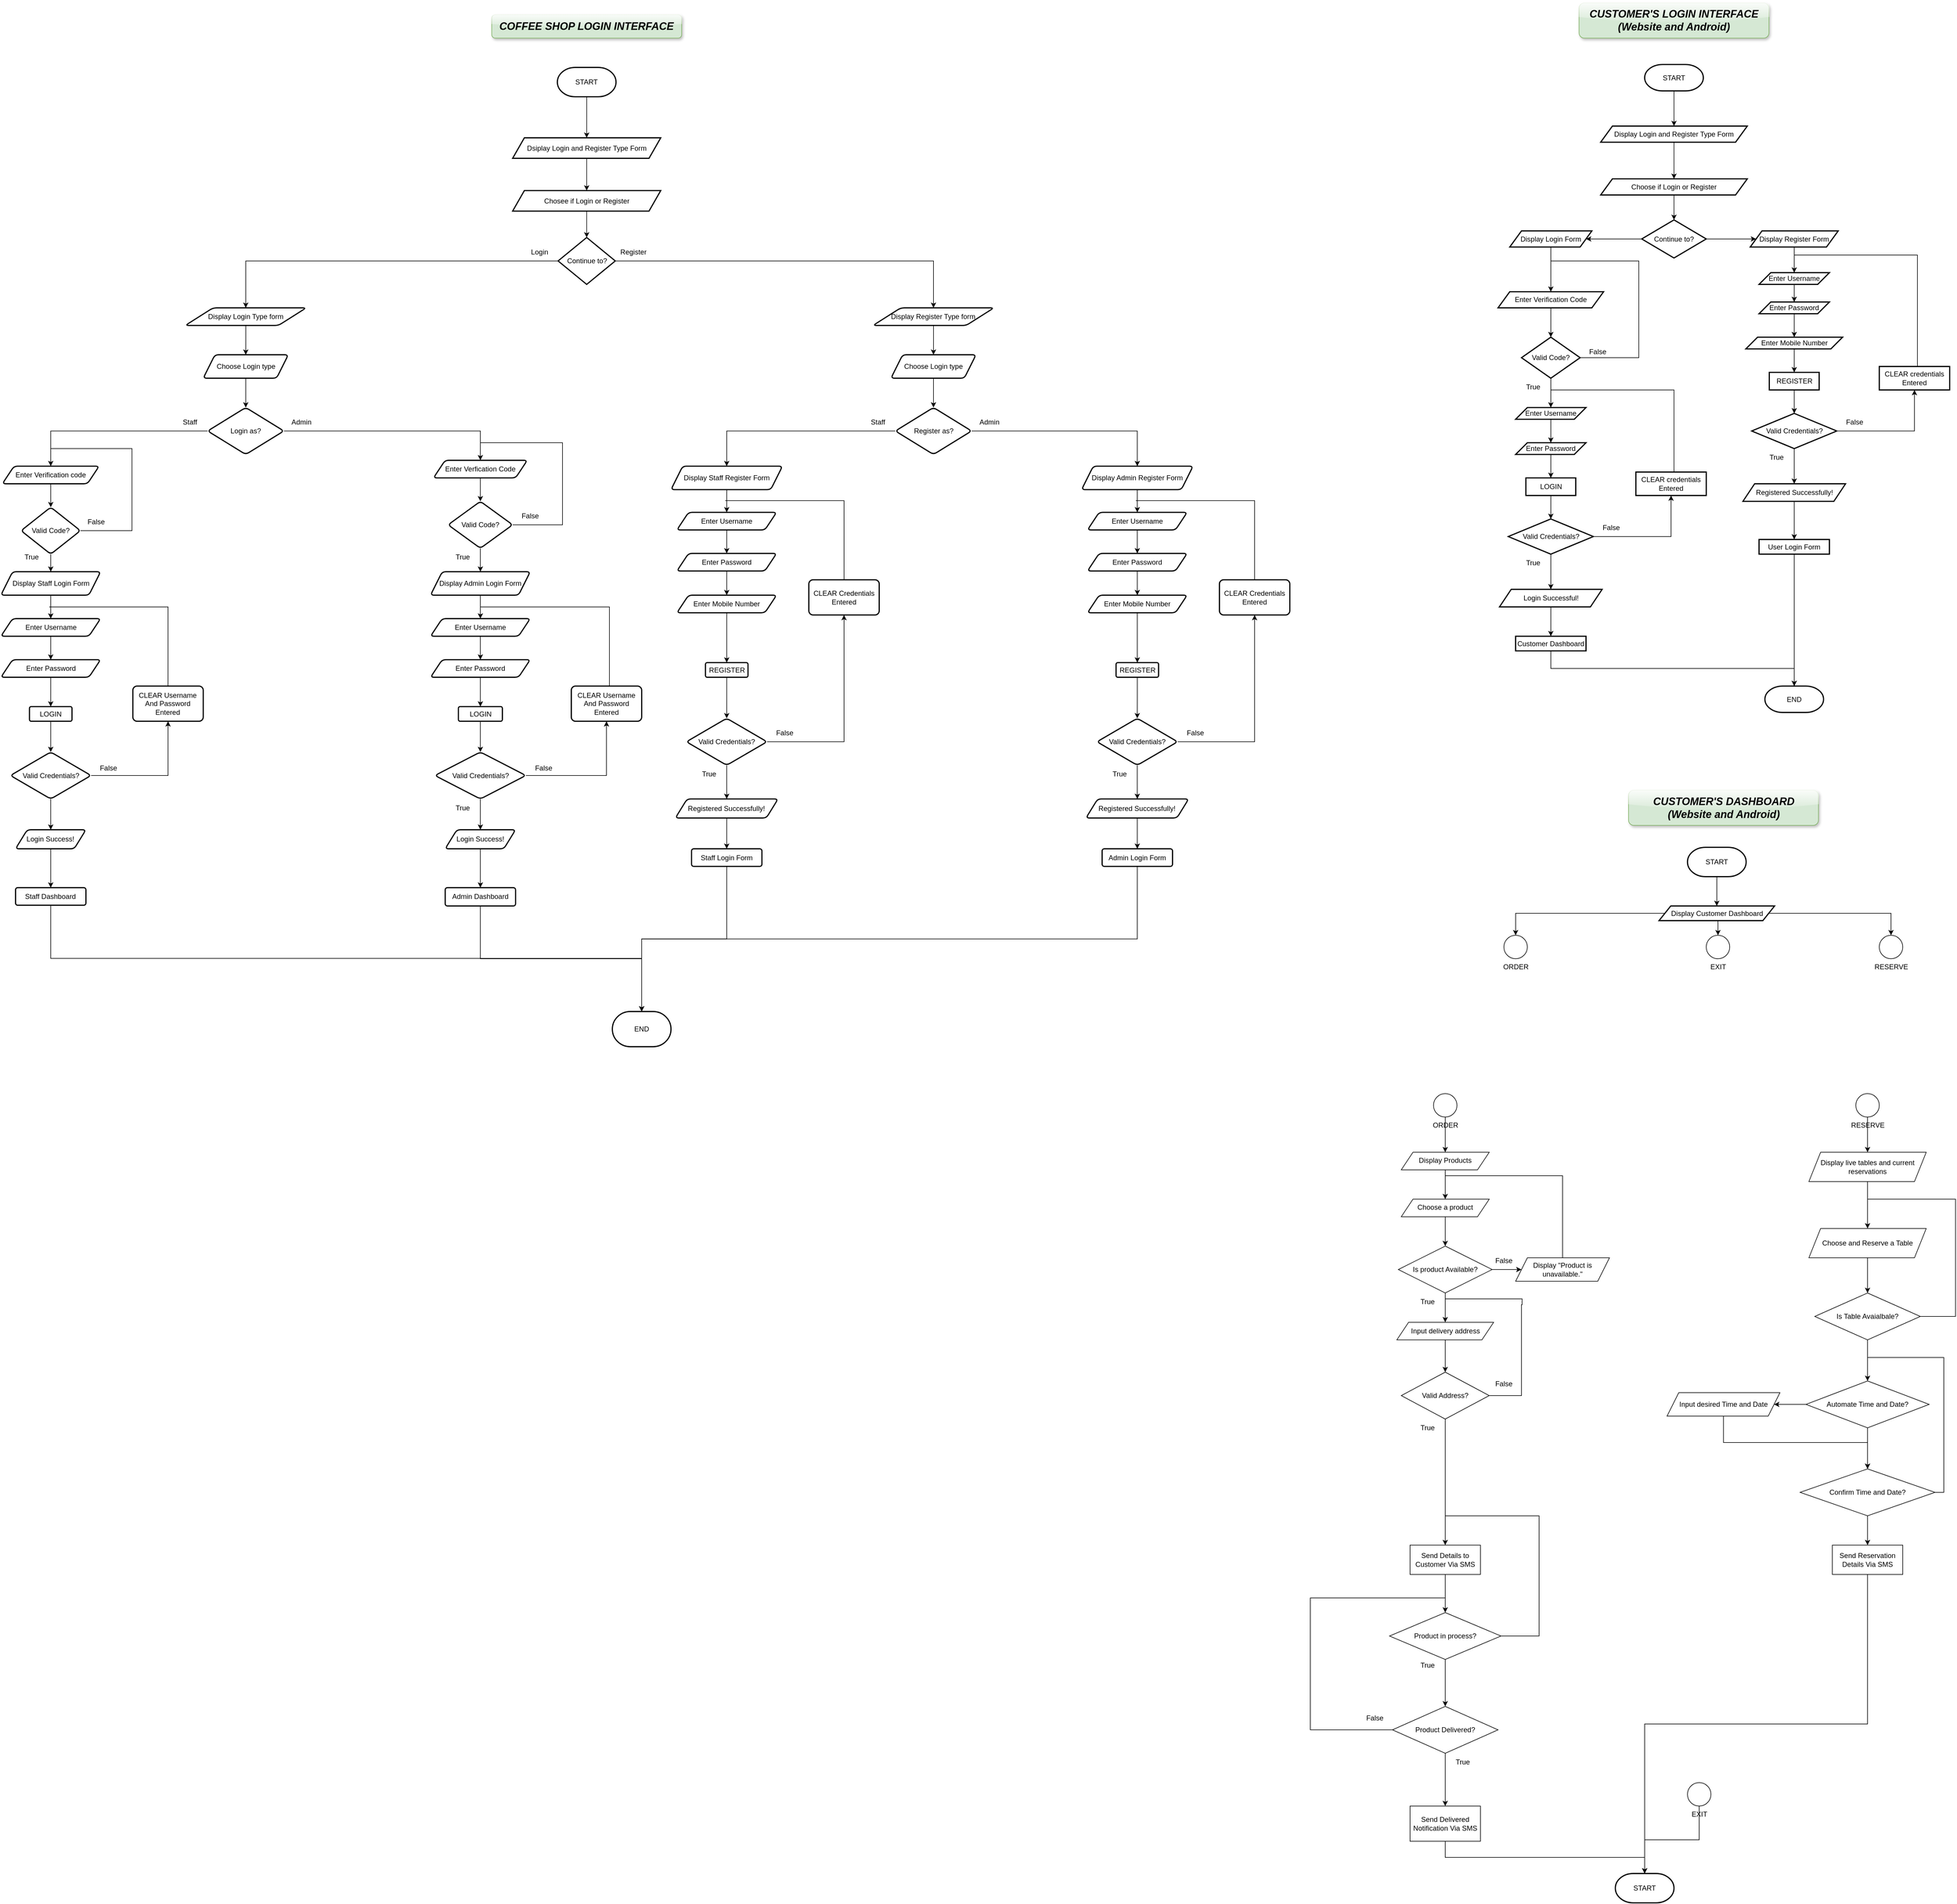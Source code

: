 <mxfile version="21.3.5" type="github">
  <diagram name="Page-1" id="EVZfcv6N2X14CKi07SOx">
    <mxGraphModel dx="2933" dy="6268" grid="1" gridSize="10" guides="1" tooltips="1" connect="1" arrows="1" fold="1" page="1" pageScale="1" pageWidth="3300" pageHeight="4681" background="#FFFFFF" math="0" shadow="0">
      <root>
        <mxCell id="0" />
        <mxCell id="1" parent="0" />
        <mxCell id="ckZQzvzNnewIk4Tqqs-Q-137" value="" style="edgeStyle=orthogonalEdgeStyle;rounded=0;orthogonalLoop=1;jettySize=auto;html=1;" parent="1" source="ckZQzvzNnewIk4Tqqs-Q-33" target="ckZQzvzNnewIk4Tqqs-Q-136" edge="1">
          <mxGeometry relative="1" as="geometry" />
        </mxCell>
        <mxCell id="ckZQzvzNnewIk4Tqqs-Q-33" value="START" style="strokeWidth=2;html=1;shape=mxgraph.flowchart.terminator;whiteSpace=wrap;" parent="1" vertex="1">
          <mxGeometry x="966.25" y="-280" width="100" height="50" as="geometry" />
        </mxCell>
        <mxCell id="ckZQzvzNnewIk4Tqqs-Q-44" value="" style="edgeStyle=orthogonalEdgeStyle;rounded=0;orthogonalLoop=1;jettySize=auto;html=1;" parent="1" source="ckZQzvzNnewIk4Tqqs-Q-35" target="ckZQzvzNnewIk4Tqqs-Q-43" edge="1">
          <mxGeometry relative="1" as="geometry" />
        </mxCell>
        <mxCell id="ckZQzvzNnewIk4Tqqs-Q-35" value="Display Login Type form" style="shape=parallelogram;html=1;strokeWidth=2;perimeter=parallelogramPerimeter;whiteSpace=wrap;rounded=1;arcSize=12;size=0.23;" parent="1" vertex="1">
          <mxGeometry x="331.88" y="130" width="206.25" height="30" as="geometry" />
        </mxCell>
        <mxCell id="ckZQzvzNnewIk4Tqqs-Q-46" value="" style="edgeStyle=orthogonalEdgeStyle;rounded=0;orthogonalLoop=1;jettySize=auto;html=1;" parent="1" source="ckZQzvzNnewIk4Tqqs-Q-43" target="ckZQzvzNnewIk4Tqqs-Q-45" edge="1">
          <mxGeometry relative="1" as="geometry" />
        </mxCell>
        <mxCell id="ckZQzvzNnewIk4Tqqs-Q-43" value="Choose Login type" style="shape=parallelogram;perimeter=parallelogramPerimeter;whiteSpace=wrap;html=1;fixedSize=1;strokeWidth=2;rounded=1;arcSize=12;" parent="1" vertex="1">
          <mxGeometry x="362.5" y="210" width="145" height="40" as="geometry" />
        </mxCell>
        <mxCell id="ckZQzvzNnewIk4Tqqs-Q-58" value="" style="edgeStyle=orthogonalEdgeStyle;rounded=0;orthogonalLoop=1;jettySize=auto;html=1;" parent="1" source="ckZQzvzNnewIk4Tqqs-Q-45" target="ckZQzvzNnewIk4Tqqs-Q-57" edge="1">
          <mxGeometry relative="1" as="geometry" />
        </mxCell>
        <mxCell id="ckZQzvzNnewIk4Tqqs-Q-102" value="" style="edgeStyle=orthogonalEdgeStyle;rounded=0;orthogonalLoop=1;jettySize=auto;html=1;" parent="1" source="ckZQzvzNnewIk4Tqqs-Q-45" target="ckZQzvzNnewIk4Tqqs-Q-101" edge="1">
          <mxGeometry relative="1" as="geometry" />
        </mxCell>
        <mxCell id="ckZQzvzNnewIk4Tqqs-Q-45" value="Login as?" style="rhombus;whiteSpace=wrap;html=1;strokeWidth=2;rounded=1;arcSize=12;" parent="1" vertex="1">
          <mxGeometry x="370" y="300" width="130" height="80" as="geometry" />
        </mxCell>
        <mxCell id="ckZQzvzNnewIk4Tqqs-Q-52" value="Admin" style="text;strokeColor=none;align=center;fillColor=none;html=1;verticalAlign=middle;whiteSpace=wrap;rounded=0;" parent="1" vertex="1">
          <mxGeometry x="500" y="310" width="60" height="30" as="geometry" />
        </mxCell>
        <mxCell id="ckZQzvzNnewIk4Tqqs-Q-56" value="Staff" style="text;strokeColor=none;align=center;fillColor=none;html=1;verticalAlign=middle;whiteSpace=wrap;rounded=0;" parent="1" vertex="1">
          <mxGeometry x="310" y="310" width="60" height="30" as="geometry" />
        </mxCell>
        <mxCell id="ckZQzvzNnewIk4Tqqs-Q-60" value="" style="edgeStyle=orthogonalEdgeStyle;rounded=0;orthogonalLoop=1;jettySize=auto;html=1;" parent="1" source="ckZQzvzNnewIk4Tqqs-Q-57" target="ckZQzvzNnewIk4Tqqs-Q-59" edge="1">
          <mxGeometry relative="1" as="geometry" />
        </mxCell>
        <mxCell id="ckZQzvzNnewIk4Tqqs-Q-57" value="Enter Verfication Code" style="shape=parallelogram;perimeter=parallelogramPerimeter;whiteSpace=wrap;html=1;fixedSize=1;strokeWidth=2;rounded=1;arcSize=12;" parent="1" vertex="1">
          <mxGeometry x="755" y="390" width="160" height="30" as="geometry" />
        </mxCell>
        <mxCell id="ckZQzvzNnewIk4Tqqs-Q-62" style="edgeStyle=orthogonalEdgeStyle;rounded=0;orthogonalLoop=1;jettySize=auto;html=1;endArrow=none;endFill=0;" parent="1" source="ckZQzvzNnewIk4Tqqs-Q-59" edge="1">
          <mxGeometry relative="1" as="geometry">
            <mxPoint x="835" y="360" as="targetPoint" />
            <Array as="points">
              <mxPoint x="975" y="500" />
              <mxPoint x="975" y="360" />
              <mxPoint x="845" y="360" />
            </Array>
          </mxGeometry>
        </mxCell>
        <mxCell id="ckZQzvzNnewIk4Tqqs-Q-65" value="" style="edgeStyle=orthogonalEdgeStyle;rounded=0;orthogonalLoop=1;jettySize=auto;html=1;" parent="1" source="ckZQzvzNnewIk4Tqqs-Q-59" target="ckZQzvzNnewIk4Tqqs-Q-64" edge="1">
          <mxGeometry relative="1" as="geometry" />
        </mxCell>
        <mxCell id="ckZQzvzNnewIk4Tqqs-Q-59" value="Valid Code?" style="rhombus;whiteSpace=wrap;html=1;strokeWidth=2;rounded=1;arcSize=12;" parent="1" vertex="1">
          <mxGeometry x="780" y="460" width="110" height="80" as="geometry" />
        </mxCell>
        <mxCell id="ckZQzvzNnewIk4Tqqs-Q-63" value="False" style="text;strokeColor=none;align=center;fillColor=none;html=1;verticalAlign=middle;whiteSpace=wrap;rounded=0;" parent="1" vertex="1">
          <mxGeometry x="890" y="470" width="60" height="30" as="geometry" />
        </mxCell>
        <mxCell id="ckZQzvzNnewIk4Tqqs-Q-68" value="" style="edgeStyle=orthogonalEdgeStyle;rounded=0;orthogonalLoop=1;jettySize=auto;html=1;" parent="1" source="ckZQzvzNnewIk4Tqqs-Q-64" target="ckZQzvzNnewIk4Tqqs-Q-67" edge="1">
          <mxGeometry relative="1" as="geometry" />
        </mxCell>
        <mxCell id="ckZQzvzNnewIk4Tqqs-Q-64" value="Display Admin Login Form" style="shape=parallelogram;perimeter=parallelogramPerimeter;whiteSpace=wrap;html=1;fixedSize=1;strokeWidth=2;rounded=1;arcSize=12;" parent="1" vertex="1">
          <mxGeometry x="750" y="580" width="170" height="40" as="geometry" />
        </mxCell>
        <mxCell id="ckZQzvzNnewIk4Tqqs-Q-71" value="" style="edgeStyle=orthogonalEdgeStyle;rounded=0;orthogonalLoop=1;jettySize=auto;html=1;" parent="1" source="ckZQzvzNnewIk4Tqqs-Q-67" target="ckZQzvzNnewIk4Tqqs-Q-70" edge="1">
          <mxGeometry relative="1" as="geometry" />
        </mxCell>
        <mxCell id="ckZQzvzNnewIk4Tqqs-Q-67" value="Enter Username" style="shape=parallelogram;perimeter=parallelogramPerimeter;whiteSpace=wrap;html=1;fixedSize=1;strokeWidth=2;rounded=1;arcSize=12;" parent="1" vertex="1">
          <mxGeometry x="750" y="660" width="170" height="30" as="geometry" />
        </mxCell>
        <mxCell id="ckZQzvzNnewIk4Tqqs-Q-79" value="" style="edgeStyle=orthogonalEdgeStyle;rounded=0;orthogonalLoop=1;jettySize=auto;html=1;" parent="1" source="ckZQzvzNnewIk4Tqqs-Q-70" target="ckZQzvzNnewIk4Tqqs-Q-78" edge="1">
          <mxGeometry relative="1" as="geometry" />
        </mxCell>
        <mxCell id="ckZQzvzNnewIk4Tqqs-Q-70" value="Enter Password" style="shape=parallelogram;perimeter=parallelogramPerimeter;whiteSpace=wrap;html=1;fixedSize=1;strokeWidth=2;rounded=1;arcSize=12;" parent="1" vertex="1">
          <mxGeometry x="750" y="730" width="170" height="30" as="geometry" />
        </mxCell>
        <mxCell id="ckZQzvzNnewIk4Tqqs-Q-81" value="" style="edgeStyle=orthogonalEdgeStyle;rounded=0;orthogonalLoop=1;jettySize=auto;html=1;" parent="1" source="ckZQzvzNnewIk4Tqqs-Q-78" target="ckZQzvzNnewIk4Tqqs-Q-80" edge="1">
          <mxGeometry relative="1" as="geometry" />
        </mxCell>
        <mxCell id="ckZQzvzNnewIk4Tqqs-Q-78" value="LOGIN" style="rounded=1;whiteSpace=wrap;html=1;strokeWidth=2;arcSize=12;" parent="1" vertex="1">
          <mxGeometry x="797.5" y="810" width="75" height="25" as="geometry" />
        </mxCell>
        <mxCell id="ckZQzvzNnewIk4Tqqs-Q-83" value="" style="edgeStyle=orthogonalEdgeStyle;rounded=0;orthogonalLoop=1;jettySize=auto;html=1;" parent="1" source="ckZQzvzNnewIk4Tqqs-Q-80" target="ckZQzvzNnewIk4Tqqs-Q-82" edge="1">
          <mxGeometry relative="1" as="geometry" />
        </mxCell>
        <mxCell id="ckZQzvzNnewIk4Tqqs-Q-87" value="" style="edgeStyle=orthogonalEdgeStyle;rounded=0;orthogonalLoop=1;jettySize=auto;html=1;" parent="1" source="ckZQzvzNnewIk4Tqqs-Q-80" target="ckZQzvzNnewIk4Tqqs-Q-86" edge="1">
          <mxGeometry relative="1" as="geometry" />
        </mxCell>
        <mxCell id="ckZQzvzNnewIk4Tqqs-Q-80" value="Valid Credentials?" style="rhombus;whiteSpace=wrap;html=1;rounded=1;strokeWidth=2;arcSize=12;" parent="1" vertex="1">
          <mxGeometry x="757.5" y="887.5" width="155" height="80" as="geometry" />
        </mxCell>
        <mxCell id="ckZQzvzNnewIk4Tqqs-Q-84" style="edgeStyle=orthogonalEdgeStyle;rounded=0;orthogonalLoop=1;jettySize=auto;html=1;exitX=0.5;exitY=0;exitDx=0;exitDy=0;endArrow=none;endFill=0;" parent="1" edge="1">
          <mxGeometry relative="1" as="geometry">
            <mxPoint x="835" y="640" as="targetPoint" />
            <mxPoint x="1055" y="775.0" as="sourcePoint" />
            <Array as="points">
              <mxPoint x="1055" y="640" />
              <mxPoint x="935" y="640" />
            </Array>
          </mxGeometry>
        </mxCell>
        <mxCell id="ckZQzvzNnewIk4Tqqs-Q-82" value="CLEAR Username And Password Entered" style="whiteSpace=wrap;html=1;rounded=1;strokeWidth=2;arcSize=12;" parent="1" vertex="1">
          <mxGeometry x="990" y="775" width="120" height="60" as="geometry" />
        </mxCell>
        <mxCell id="ckZQzvzNnewIk4Tqqs-Q-85" value="False" style="text;strokeColor=none;align=center;fillColor=none;html=1;verticalAlign=middle;whiteSpace=wrap;rounded=0;" parent="1" vertex="1">
          <mxGeometry x="912.5" y="900" width="60" height="30" as="geometry" />
        </mxCell>
        <mxCell id="ckZQzvzNnewIk4Tqqs-Q-89" value="" style="edgeStyle=orthogonalEdgeStyle;rounded=0;orthogonalLoop=1;jettySize=auto;html=1;" parent="1" source="ckZQzvzNnewIk4Tqqs-Q-86" target="ckZQzvzNnewIk4Tqqs-Q-88" edge="1">
          <mxGeometry relative="1" as="geometry" />
        </mxCell>
        <mxCell id="ckZQzvzNnewIk4Tqqs-Q-86" value="Login Success!" style="shape=parallelogram;perimeter=parallelogramPerimeter;whiteSpace=wrap;html=1;fixedSize=1;rounded=1;strokeWidth=2;arcSize=12;" parent="1" vertex="1">
          <mxGeometry x="775" y="1020" width="120" height="32.5" as="geometry" />
        </mxCell>
        <mxCell id="ckZQzvzNnewIk4Tqqs-Q-91" style="edgeStyle=orthogonalEdgeStyle;rounded=0;orthogonalLoop=1;jettySize=auto;html=1;exitX=0.5;exitY=1;exitDx=0;exitDy=0;entryX=0.5;entryY=0;entryDx=0;entryDy=0;entryPerimeter=0;" parent="1" source="ckZQzvzNnewIk4Tqqs-Q-88" target="ckZQzvzNnewIk4Tqqs-Q-90" edge="1">
          <mxGeometry relative="1" as="geometry" />
        </mxCell>
        <mxCell id="ckZQzvzNnewIk4Tqqs-Q-88" value="Admin Dashboard" style="whiteSpace=wrap;html=1;rounded=1;strokeWidth=2;arcSize=12;" parent="1" vertex="1">
          <mxGeometry x="775" y="1118.75" width="120" height="31.25" as="geometry" />
        </mxCell>
        <mxCell id="ckZQzvzNnewIk4Tqqs-Q-90" value="END" style="strokeWidth=2;html=1;shape=mxgraph.flowchart.terminator;whiteSpace=wrap;" parent="1" vertex="1">
          <mxGeometry x="1059.99" y="1330" width="100" height="60" as="geometry" />
        </mxCell>
        <mxCell id="ckZQzvzNnewIk4Tqqs-Q-93" value="True" style="text;strokeColor=none;align=center;fillColor=none;html=1;verticalAlign=middle;whiteSpace=wrap;rounded=0;" parent="1" vertex="1">
          <mxGeometry x="775" y="967.5" width="60" height="30" as="geometry" />
        </mxCell>
        <mxCell id="ckZQzvzNnewIk4Tqqs-Q-94" value="True" style="text;strokeColor=none;align=center;fillColor=none;html=1;verticalAlign=middle;whiteSpace=wrap;rounded=0;" parent="1" vertex="1">
          <mxGeometry x="775" y="540" width="60" height="30" as="geometry" />
        </mxCell>
        <mxCell id="ckZQzvzNnewIk4Tqqs-Q-104" value="" style="edgeStyle=orthogonalEdgeStyle;rounded=0;orthogonalLoop=1;jettySize=auto;html=1;" parent="1" source="ckZQzvzNnewIk4Tqqs-Q-101" target="ckZQzvzNnewIk4Tqqs-Q-103" edge="1">
          <mxGeometry relative="1" as="geometry" />
        </mxCell>
        <mxCell id="ckZQzvzNnewIk4Tqqs-Q-101" value="Enter Verification code" style="shape=parallelogram;perimeter=parallelogramPerimeter;whiteSpace=wrap;html=1;fixedSize=1;strokeWidth=2;rounded=1;arcSize=12;" parent="1" vertex="1">
          <mxGeometry x="20" y="400" width="165" height="30" as="geometry" />
        </mxCell>
        <mxCell id="ckZQzvzNnewIk4Tqqs-Q-105" style="edgeStyle=orthogonalEdgeStyle;rounded=0;orthogonalLoop=1;jettySize=auto;html=1;exitX=1;exitY=0.5;exitDx=0;exitDy=0;endArrow=none;endFill=0;" parent="1" source="ckZQzvzNnewIk4Tqqs-Q-103" edge="1">
          <mxGeometry relative="1" as="geometry">
            <mxPoint x="103" y="370" as="targetPoint" />
            <Array as="points">
              <mxPoint x="241" y="510" />
              <mxPoint x="241" y="370" />
            </Array>
          </mxGeometry>
        </mxCell>
        <mxCell id="ckZQzvzNnewIk4Tqqs-Q-109" style="edgeStyle=orthogonalEdgeStyle;rounded=0;orthogonalLoop=1;jettySize=auto;html=1;exitX=0.5;exitY=1;exitDx=0;exitDy=0;entryX=0.5;entryY=0;entryDx=0;entryDy=0;" parent="1" source="ckZQzvzNnewIk4Tqqs-Q-103" target="ckZQzvzNnewIk4Tqqs-Q-107" edge="1">
          <mxGeometry relative="1" as="geometry" />
        </mxCell>
        <mxCell id="ckZQzvzNnewIk4Tqqs-Q-103" value="Valid Code?" style="rhombus;whiteSpace=wrap;html=1;strokeWidth=2;rounded=1;arcSize=12;" parent="1" vertex="1">
          <mxGeometry x="51.88" y="470" width="101.25" height="80" as="geometry" />
        </mxCell>
        <mxCell id="ckZQzvzNnewIk4Tqqs-Q-106" value="False" style="text;strokeColor=none;align=center;fillColor=none;html=1;verticalAlign=middle;whiteSpace=wrap;rounded=0;" parent="1" vertex="1">
          <mxGeometry x="150" y="480" width="60" height="30" as="geometry" />
        </mxCell>
        <mxCell id="ckZQzvzNnewIk4Tqqs-Q-119" value="" style="edgeStyle=orthogonalEdgeStyle;rounded=0;orthogonalLoop=1;jettySize=auto;html=1;" parent="1" source="ckZQzvzNnewIk4Tqqs-Q-107" target="ckZQzvzNnewIk4Tqqs-Q-118" edge="1">
          <mxGeometry relative="1" as="geometry" />
        </mxCell>
        <mxCell id="ckZQzvzNnewIk4Tqqs-Q-107" value="Display Staff Login Form" style="shape=parallelogram;perimeter=parallelogramPerimeter;whiteSpace=wrap;html=1;fixedSize=1;strokeWidth=2;rounded=1;arcSize=12;" parent="1" vertex="1">
          <mxGeometry x="17.5" y="580" width="170" height="40" as="geometry" />
        </mxCell>
        <mxCell id="ckZQzvzNnewIk4Tqqs-Q-110" value="True" style="text;strokeColor=none;align=center;fillColor=none;html=1;verticalAlign=middle;whiteSpace=wrap;rounded=0;" parent="1" vertex="1">
          <mxGeometry x="40" y="540" width="60" height="30" as="geometry" />
        </mxCell>
        <mxCell id="ckZQzvzNnewIk4Tqqs-Q-121" value="" style="edgeStyle=orthogonalEdgeStyle;rounded=0;orthogonalLoop=1;jettySize=auto;html=1;" parent="1" source="ckZQzvzNnewIk4Tqqs-Q-118" target="ckZQzvzNnewIk4Tqqs-Q-120" edge="1">
          <mxGeometry relative="1" as="geometry" />
        </mxCell>
        <mxCell id="ckZQzvzNnewIk4Tqqs-Q-118" value="Enter Username" style="shape=parallelogram;perimeter=parallelogramPerimeter;whiteSpace=wrap;html=1;fixedSize=1;strokeWidth=2;rounded=1;arcSize=12;" parent="1" vertex="1">
          <mxGeometry x="17.5" y="660" width="170" height="30" as="geometry" />
        </mxCell>
        <mxCell id="ckZQzvzNnewIk4Tqqs-Q-123" value="" style="edgeStyle=orthogonalEdgeStyle;rounded=0;orthogonalLoop=1;jettySize=auto;html=1;" parent="1" source="ckZQzvzNnewIk4Tqqs-Q-120" target="ckZQzvzNnewIk4Tqqs-Q-122" edge="1">
          <mxGeometry relative="1" as="geometry" />
        </mxCell>
        <mxCell id="ckZQzvzNnewIk4Tqqs-Q-120" value="Enter Password" style="shape=parallelogram;perimeter=parallelogramPerimeter;whiteSpace=wrap;html=1;fixedSize=1;strokeWidth=2;rounded=1;arcSize=12;" parent="1" vertex="1">
          <mxGeometry x="17.51" y="730" width="170" height="30" as="geometry" />
        </mxCell>
        <mxCell id="ckZQzvzNnewIk4Tqqs-Q-125" value="" style="edgeStyle=orthogonalEdgeStyle;rounded=0;orthogonalLoop=1;jettySize=auto;html=1;" parent="1" source="ckZQzvzNnewIk4Tqqs-Q-122" target="ckZQzvzNnewIk4Tqqs-Q-124" edge="1">
          <mxGeometry relative="1" as="geometry" />
        </mxCell>
        <mxCell id="ckZQzvzNnewIk4Tqqs-Q-122" value="LOGIN" style="rounded=1;whiteSpace=wrap;html=1;strokeWidth=2;arcSize=12;" parent="1" vertex="1">
          <mxGeometry x="66.24" y="810" width="72.51" height="25" as="geometry" />
        </mxCell>
        <mxCell id="ckZQzvzNnewIk4Tqqs-Q-127" value="" style="edgeStyle=orthogonalEdgeStyle;rounded=0;orthogonalLoop=1;jettySize=auto;html=1;" parent="1" source="ckZQzvzNnewIk4Tqqs-Q-124" target="ckZQzvzNnewIk4Tqqs-Q-126" edge="1">
          <mxGeometry relative="1" as="geometry" />
        </mxCell>
        <mxCell id="ckZQzvzNnewIk4Tqqs-Q-132" value="" style="edgeStyle=orthogonalEdgeStyle;rounded=0;orthogonalLoop=1;jettySize=auto;html=1;" parent="1" source="ckZQzvzNnewIk4Tqqs-Q-124" target="ckZQzvzNnewIk4Tqqs-Q-131" edge="1">
          <mxGeometry relative="1" as="geometry" />
        </mxCell>
        <mxCell id="ckZQzvzNnewIk4Tqqs-Q-124" value="Valid Credentials?" style="rhombus;whiteSpace=wrap;html=1;rounded=1;strokeWidth=2;arcSize=12;" parent="1" vertex="1">
          <mxGeometry x="33.74" y="887.5" width="137.51" height="80" as="geometry" />
        </mxCell>
        <mxCell id="ckZQzvzNnewIk4Tqqs-Q-129" style="edgeStyle=orthogonalEdgeStyle;rounded=0;orthogonalLoop=1;jettySize=auto;html=1;exitX=0.5;exitY=0;exitDx=0;exitDy=0;endArrow=none;endFill=0;" parent="1" source="ckZQzvzNnewIk4Tqqs-Q-126" edge="1">
          <mxGeometry relative="1" as="geometry">
            <mxPoint x="100" y="640" as="targetPoint" />
            <Array as="points">
              <mxPoint x="303" y="640" />
            </Array>
          </mxGeometry>
        </mxCell>
        <mxCell id="ckZQzvzNnewIk4Tqqs-Q-126" value="CLEAR Username And Password Entered" style="whiteSpace=wrap;html=1;rounded=1;strokeWidth=2;arcSize=12;" parent="1" vertex="1">
          <mxGeometry x="242.495" y="775" width="120" height="60" as="geometry" />
        </mxCell>
        <mxCell id="ckZQzvzNnewIk4Tqqs-Q-130" value="False" style="text;strokeColor=none;align=center;fillColor=none;html=1;verticalAlign=middle;whiteSpace=wrap;rounded=0;" parent="1" vertex="1">
          <mxGeometry x="171.25" y="900" width="60" height="30" as="geometry" />
        </mxCell>
        <mxCell id="ckZQzvzNnewIk4Tqqs-Q-134" value="" style="edgeStyle=orthogonalEdgeStyle;rounded=0;orthogonalLoop=1;jettySize=auto;html=1;" parent="1" source="ckZQzvzNnewIk4Tqqs-Q-131" target="ckZQzvzNnewIk4Tqqs-Q-133" edge="1">
          <mxGeometry relative="1" as="geometry" />
        </mxCell>
        <mxCell id="ckZQzvzNnewIk4Tqqs-Q-131" value="Login Success!" style="shape=parallelogram;perimeter=parallelogramPerimeter;whiteSpace=wrap;html=1;fixedSize=1;rounded=1;strokeWidth=2;arcSize=12;" parent="1" vertex="1">
          <mxGeometry x="42.49" y="1020" width="120" height="32.5" as="geometry" />
        </mxCell>
        <mxCell id="ckZQzvzNnewIk4Tqqs-Q-234" style="edgeStyle=orthogonalEdgeStyle;rounded=0;orthogonalLoop=1;jettySize=auto;html=1;exitX=0.5;exitY=1;exitDx=0;exitDy=0;" parent="1" source="ckZQzvzNnewIk4Tqqs-Q-133" target="ckZQzvzNnewIk4Tqqs-Q-90" edge="1">
          <mxGeometry relative="1" as="geometry" />
        </mxCell>
        <mxCell id="ckZQzvzNnewIk4Tqqs-Q-133" value="Staff Dashboard" style="whiteSpace=wrap;html=1;rounded=1;strokeWidth=2;arcSize=12;" parent="1" vertex="1">
          <mxGeometry x="42.49" y="1118.75" width="120" height="30" as="geometry" />
        </mxCell>
        <mxCell id="ckZQzvzNnewIk4Tqqs-Q-141" value="" style="edgeStyle=orthogonalEdgeStyle;rounded=0;orthogonalLoop=1;jettySize=auto;html=1;" parent="1" source="ckZQzvzNnewIk4Tqqs-Q-136" target="ckZQzvzNnewIk4Tqqs-Q-140" edge="1">
          <mxGeometry relative="1" as="geometry" />
        </mxCell>
        <mxCell id="ckZQzvzNnewIk4Tqqs-Q-136" value="Dsiplay Login and Register Type Form" style="shape=parallelogram;perimeter=parallelogramPerimeter;whiteSpace=wrap;html=1;fixedSize=1;strokeWidth=2;" parent="1" vertex="1">
          <mxGeometry x="890" y="-160" width="252.5" height="35" as="geometry" />
        </mxCell>
        <mxCell id="ckZQzvzNnewIk4Tqqs-Q-143" value="" style="edgeStyle=orthogonalEdgeStyle;rounded=0;orthogonalLoop=1;jettySize=auto;html=1;" parent="1" source="ckZQzvzNnewIk4Tqqs-Q-140" target="ckZQzvzNnewIk4Tqqs-Q-142" edge="1">
          <mxGeometry relative="1" as="geometry" />
        </mxCell>
        <mxCell id="ckZQzvzNnewIk4Tqqs-Q-140" value="Chosee if Login or Register" style="shape=parallelogram;perimeter=parallelogramPerimeter;whiteSpace=wrap;html=1;fixedSize=1;strokeWidth=2;" parent="1" vertex="1">
          <mxGeometry x="890" y="-70" width="252.5" height="35" as="geometry" />
        </mxCell>
        <mxCell id="ckZQzvzNnewIk4Tqqs-Q-238" style="edgeStyle=orthogonalEdgeStyle;rounded=0;orthogonalLoop=1;jettySize=auto;html=1;exitX=0;exitY=0.5;exitDx=0;exitDy=0;entryX=0.5;entryY=0;entryDx=0;entryDy=0;" parent="1" source="ckZQzvzNnewIk4Tqqs-Q-142" target="ckZQzvzNnewIk4Tqqs-Q-35" edge="1">
          <mxGeometry relative="1" as="geometry" />
        </mxCell>
        <mxCell id="ckZQzvzNnewIk4Tqqs-Q-239" style="edgeStyle=orthogonalEdgeStyle;rounded=0;orthogonalLoop=1;jettySize=auto;html=1;exitX=1;exitY=0.5;exitDx=0;exitDy=0;entryX=0.5;entryY=0;entryDx=0;entryDy=0;" parent="1" source="ckZQzvzNnewIk4Tqqs-Q-142" target="ckZQzvzNnewIk4Tqqs-Q-146" edge="1">
          <mxGeometry relative="1" as="geometry" />
        </mxCell>
        <mxCell id="ckZQzvzNnewIk4Tqqs-Q-142" value="Continue to?" style="rhombus;whiteSpace=wrap;html=1;strokeWidth=2;" parent="1" vertex="1">
          <mxGeometry x="967.5" y="10" width="97.5" height="80" as="geometry" />
        </mxCell>
        <mxCell id="ckZQzvzNnewIk4Tqqs-Q-145" value="" style="edgeStyle=orthogonalEdgeStyle;rounded=0;orthogonalLoop=1;jettySize=auto;html=1;" parent="1" source="ckZQzvzNnewIk4Tqqs-Q-146" target="ckZQzvzNnewIk4Tqqs-Q-148" edge="1">
          <mxGeometry relative="1" as="geometry" />
        </mxCell>
        <mxCell id="ckZQzvzNnewIk4Tqqs-Q-146" value="Display Register Type form" style="shape=parallelogram;html=1;strokeWidth=2;perimeter=parallelogramPerimeter;whiteSpace=wrap;rounded=1;arcSize=12;size=0.23;" parent="1" vertex="1">
          <mxGeometry x="1504.38" y="130" width="206.25" height="30" as="geometry" />
        </mxCell>
        <mxCell id="ckZQzvzNnewIk4Tqqs-Q-147" value="" style="edgeStyle=orthogonalEdgeStyle;rounded=0;orthogonalLoop=1;jettySize=auto;html=1;" parent="1" source="ckZQzvzNnewIk4Tqqs-Q-148" target="ckZQzvzNnewIk4Tqqs-Q-151" edge="1">
          <mxGeometry relative="1" as="geometry" />
        </mxCell>
        <mxCell id="ckZQzvzNnewIk4Tqqs-Q-148" value="Choose Login type" style="shape=parallelogram;perimeter=parallelogramPerimeter;whiteSpace=wrap;html=1;fixedSize=1;strokeWidth=2;rounded=1;arcSize=12;" parent="1" vertex="1">
          <mxGeometry x="1535" y="210" width="145" height="40" as="geometry" />
        </mxCell>
        <mxCell id="ckZQzvzNnewIk4Tqqs-Q-206" style="edgeStyle=orthogonalEdgeStyle;rounded=0;orthogonalLoop=1;jettySize=auto;html=1;exitX=0;exitY=0.5;exitDx=0;exitDy=0;entryX=0.5;entryY=0;entryDx=0;entryDy=0;" parent="1" source="ckZQzvzNnewIk4Tqqs-Q-151" target="ckZQzvzNnewIk4Tqqs-Q-188" edge="1">
          <mxGeometry relative="1" as="geometry" />
        </mxCell>
        <mxCell id="ckZQzvzNnewIk4Tqqs-Q-233" style="edgeStyle=orthogonalEdgeStyle;rounded=0;orthogonalLoop=1;jettySize=auto;html=1;exitX=1;exitY=0.5;exitDx=0;exitDy=0;entryX=0.5;entryY=0;entryDx=0;entryDy=0;" parent="1" source="ckZQzvzNnewIk4Tqqs-Q-151" target="ckZQzvzNnewIk4Tqqs-Q-214" edge="1">
          <mxGeometry relative="1" as="geometry" />
        </mxCell>
        <mxCell id="ckZQzvzNnewIk4Tqqs-Q-151" value="Register as?" style="rhombus;whiteSpace=wrap;html=1;strokeWidth=2;rounded=1;arcSize=12;" parent="1" vertex="1">
          <mxGeometry x="1542.5" y="300" width="130" height="80" as="geometry" />
        </mxCell>
        <mxCell id="ckZQzvzNnewIk4Tqqs-Q-152" value="Admin" style="text;strokeColor=none;align=center;fillColor=none;html=1;verticalAlign=middle;whiteSpace=wrap;rounded=0;" parent="1" vertex="1">
          <mxGeometry x="1672.5" y="310" width="60" height="30" as="geometry" />
        </mxCell>
        <mxCell id="ckZQzvzNnewIk4Tqqs-Q-153" value="Staff" style="text;strokeColor=none;align=center;fillColor=none;html=1;verticalAlign=middle;whiteSpace=wrap;rounded=0;" parent="1" vertex="1">
          <mxGeometry x="1482.5" y="310" width="60" height="30" as="geometry" />
        </mxCell>
        <mxCell id="ckZQzvzNnewIk4Tqqs-Q-187" value="" style="edgeStyle=orthogonalEdgeStyle;rounded=0;orthogonalLoop=1;jettySize=auto;html=1;" parent="1" source="ckZQzvzNnewIk4Tqqs-Q-188" target="ckZQzvzNnewIk4Tqqs-Q-191" edge="1">
          <mxGeometry relative="1" as="geometry" />
        </mxCell>
        <mxCell id="ckZQzvzNnewIk4Tqqs-Q-188" value="Display Staff Register Form" style="shape=parallelogram;perimeter=parallelogramPerimeter;whiteSpace=wrap;html=1;fixedSize=1;strokeWidth=2;rounded=1;arcSize=12;" parent="1" vertex="1">
          <mxGeometry x="1159.99" y="400" width="190" height="40" as="geometry" />
        </mxCell>
        <mxCell id="ckZQzvzNnewIk4Tqqs-Q-190" value="" style="edgeStyle=orthogonalEdgeStyle;rounded=0;orthogonalLoop=1;jettySize=auto;html=1;" parent="1" source="ckZQzvzNnewIk4Tqqs-Q-191" target="ckZQzvzNnewIk4Tqqs-Q-193" edge="1">
          <mxGeometry relative="1" as="geometry" />
        </mxCell>
        <mxCell id="ckZQzvzNnewIk4Tqqs-Q-191" value="Enter Username" style="shape=parallelogram;perimeter=parallelogramPerimeter;whiteSpace=wrap;html=1;fixedSize=1;strokeWidth=2;rounded=1;arcSize=12;" parent="1" vertex="1">
          <mxGeometry x="1170" y="478.75" width="170" height="30" as="geometry" />
        </mxCell>
        <mxCell id="ckZQzvzNnewIk4Tqqs-Q-208" value="" style="edgeStyle=orthogonalEdgeStyle;rounded=0;orthogonalLoop=1;jettySize=auto;html=1;" parent="1" source="ckZQzvzNnewIk4Tqqs-Q-193" target="ckZQzvzNnewIk4Tqqs-Q-207" edge="1">
          <mxGeometry relative="1" as="geometry" />
        </mxCell>
        <mxCell id="ckZQzvzNnewIk4Tqqs-Q-193" value="Enter Password" style="shape=parallelogram;perimeter=parallelogramPerimeter;whiteSpace=wrap;html=1;fixedSize=1;strokeWidth=2;rounded=1;arcSize=12;" parent="1" vertex="1">
          <mxGeometry x="1170.01" y="548.75" width="170" height="30" as="geometry" />
        </mxCell>
        <mxCell id="ckZQzvzNnewIk4Tqqs-Q-194" value="" style="edgeStyle=orthogonalEdgeStyle;rounded=0;orthogonalLoop=1;jettySize=auto;html=1;" parent="1" source="ckZQzvzNnewIk4Tqqs-Q-195" target="ckZQzvzNnewIk4Tqqs-Q-198" edge="1">
          <mxGeometry relative="1" as="geometry" />
        </mxCell>
        <mxCell id="ckZQzvzNnewIk4Tqqs-Q-195" value="REGISTER" style="rounded=1;whiteSpace=wrap;html=1;strokeWidth=2;arcSize=12;" parent="1" vertex="1">
          <mxGeometry x="1218.76" y="735" width="72.51" height="25" as="geometry" />
        </mxCell>
        <mxCell id="ckZQzvzNnewIk4Tqqs-Q-197" value="" style="edgeStyle=orthogonalEdgeStyle;rounded=0;orthogonalLoop=1;jettySize=auto;html=1;" parent="1" source="ckZQzvzNnewIk4Tqqs-Q-198" target="ckZQzvzNnewIk4Tqqs-Q-203" edge="1">
          <mxGeometry relative="1" as="geometry" />
        </mxCell>
        <mxCell id="ckZQzvzNnewIk4Tqqs-Q-210" style="edgeStyle=orthogonalEdgeStyle;rounded=0;orthogonalLoop=1;jettySize=auto;html=1;exitX=1;exitY=0.5;exitDx=0;exitDy=0;entryX=0.5;entryY=1;entryDx=0;entryDy=0;" parent="1" source="ckZQzvzNnewIk4Tqqs-Q-198" target="ckZQzvzNnewIk4Tqqs-Q-200" edge="1">
          <mxGeometry relative="1" as="geometry" />
        </mxCell>
        <mxCell id="ckZQzvzNnewIk4Tqqs-Q-198" value="Valid Credentials?" style="rhombus;whiteSpace=wrap;html=1;rounded=1;strokeWidth=2;arcSize=12;" parent="1" vertex="1">
          <mxGeometry x="1186.22" y="830" width="137.51" height="80" as="geometry" />
        </mxCell>
        <mxCell id="ckZQzvzNnewIk4Tqqs-Q-199" style="edgeStyle=orthogonalEdgeStyle;rounded=0;orthogonalLoop=1;jettySize=auto;html=1;exitX=0.5;exitY=0;exitDx=0;exitDy=0;endArrow=none;endFill=0;" parent="1" source="ckZQzvzNnewIk4Tqqs-Q-200" edge="1">
          <mxGeometry relative="1" as="geometry">
            <mxPoint x="1252.5" y="458.75" as="targetPoint" />
            <Array as="points">
              <mxPoint x="1455.5" y="458.75" />
            </Array>
          </mxGeometry>
        </mxCell>
        <mxCell id="ckZQzvzNnewIk4Tqqs-Q-200" value="CLEAR Credentials Entered" style="whiteSpace=wrap;html=1;rounded=1;strokeWidth=2;arcSize=12;" parent="1" vertex="1">
          <mxGeometry x="1394.995" y="593.75" width="120" height="60" as="geometry" />
        </mxCell>
        <mxCell id="ckZQzvzNnewIk4Tqqs-Q-202" value="" style="edgeStyle=orthogonalEdgeStyle;rounded=0;orthogonalLoop=1;jettySize=auto;html=1;" parent="1" source="ckZQzvzNnewIk4Tqqs-Q-203" target="ckZQzvzNnewIk4Tqqs-Q-205" edge="1">
          <mxGeometry relative="1" as="geometry" />
        </mxCell>
        <mxCell id="ckZQzvzNnewIk4Tqqs-Q-203" value="Registered Successfully!" style="shape=parallelogram;perimeter=parallelogramPerimeter;whiteSpace=wrap;html=1;fixedSize=1;rounded=1;strokeWidth=2;arcSize=12;" parent="1" vertex="1">
          <mxGeometry x="1167.48" y="967.5" width="175.02" height="32.5" as="geometry" />
        </mxCell>
        <mxCell id="ckZQzvzNnewIk4Tqqs-Q-235" style="edgeStyle=orthogonalEdgeStyle;rounded=0;orthogonalLoop=1;jettySize=auto;html=1;exitX=0.5;exitY=1;exitDx=0;exitDy=0;" parent="1" source="ckZQzvzNnewIk4Tqqs-Q-205" target="ckZQzvzNnewIk4Tqqs-Q-90" edge="1">
          <mxGeometry relative="1" as="geometry" />
        </mxCell>
        <mxCell id="ckZQzvzNnewIk4Tqqs-Q-205" value="Staff Login Form" style="whiteSpace=wrap;html=1;rounded=1;strokeWidth=2;arcSize=12;" parent="1" vertex="1">
          <mxGeometry x="1195.02" y="1052.5" width="120" height="30" as="geometry" />
        </mxCell>
        <mxCell id="ckZQzvzNnewIk4Tqqs-Q-209" style="edgeStyle=orthogonalEdgeStyle;rounded=0;orthogonalLoop=1;jettySize=auto;html=1;exitX=0.5;exitY=1;exitDx=0;exitDy=0;entryX=0.5;entryY=0;entryDx=0;entryDy=0;" parent="1" source="ckZQzvzNnewIk4Tqqs-Q-207" target="ckZQzvzNnewIk4Tqqs-Q-195" edge="1">
          <mxGeometry relative="1" as="geometry" />
        </mxCell>
        <mxCell id="ckZQzvzNnewIk4Tqqs-Q-207" value="Enter Mobile Number" style="shape=parallelogram;perimeter=parallelogramPerimeter;whiteSpace=wrap;html=1;fixedSize=1;strokeWidth=2;rounded=1;arcSize=12;" parent="1" vertex="1">
          <mxGeometry x="1170.01" y="620" width="170" height="30" as="geometry" />
        </mxCell>
        <mxCell id="ckZQzvzNnewIk4Tqqs-Q-211" value="False" style="text;strokeColor=none;align=center;fillColor=none;html=1;verticalAlign=middle;whiteSpace=wrap;rounded=0;" parent="1" vertex="1">
          <mxGeometry x="1323.73" y="840" width="60" height="30" as="geometry" />
        </mxCell>
        <mxCell id="ckZQzvzNnewIk4Tqqs-Q-212" value="True" style="text;strokeColor=none;align=center;fillColor=none;html=1;verticalAlign=middle;whiteSpace=wrap;rounded=0;" parent="1" vertex="1">
          <mxGeometry x="1194.98" y="910" width="60" height="30" as="geometry" />
        </mxCell>
        <mxCell id="ckZQzvzNnewIk4Tqqs-Q-213" value="" style="edgeStyle=orthogonalEdgeStyle;rounded=0;orthogonalLoop=1;jettySize=auto;html=1;" parent="1" source="ckZQzvzNnewIk4Tqqs-Q-214" target="ckZQzvzNnewIk4Tqqs-Q-216" edge="1">
          <mxGeometry relative="1" as="geometry" />
        </mxCell>
        <mxCell id="ckZQzvzNnewIk4Tqqs-Q-214" value="Display Admin Register Form" style="shape=parallelogram;perimeter=parallelogramPerimeter;whiteSpace=wrap;html=1;fixedSize=1;strokeWidth=2;rounded=1;arcSize=12;" parent="1" vertex="1">
          <mxGeometry x="1860" y="400" width="190" height="40" as="geometry" />
        </mxCell>
        <mxCell id="ckZQzvzNnewIk4Tqqs-Q-215" value="" style="edgeStyle=orthogonalEdgeStyle;rounded=0;orthogonalLoop=1;jettySize=auto;html=1;" parent="1" source="ckZQzvzNnewIk4Tqqs-Q-216" target="ckZQzvzNnewIk4Tqqs-Q-218" edge="1">
          <mxGeometry relative="1" as="geometry" />
        </mxCell>
        <mxCell id="ckZQzvzNnewIk4Tqqs-Q-216" value="Enter Username" style="shape=parallelogram;perimeter=parallelogramPerimeter;whiteSpace=wrap;html=1;fixedSize=1;strokeWidth=2;rounded=1;arcSize=12;" parent="1" vertex="1">
          <mxGeometry x="1870.01" y="478.75" width="170" height="30" as="geometry" />
        </mxCell>
        <mxCell id="ckZQzvzNnewIk4Tqqs-Q-217" value="" style="edgeStyle=orthogonalEdgeStyle;rounded=0;orthogonalLoop=1;jettySize=auto;html=1;" parent="1" source="ckZQzvzNnewIk4Tqqs-Q-218" target="ckZQzvzNnewIk4Tqqs-Q-230" edge="1">
          <mxGeometry relative="1" as="geometry" />
        </mxCell>
        <mxCell id="ckZQzvzNnewIk4Tqqs-Q-218" value="Enter Password" style="shape=parallelogram;perimeter=parallelogramPerimeter;whiteSpace=wrap;html=1;fixedSize=1;strokeWidth=2;rounded=1;arcSize=12;" parent="1" vertex="1">
          <mxGeometry x="1870.02" y="548.75" width="170" height="30" as="geometry" />
        </mxCell>
        <mxCell id="ckZQzvzNnewIk4Tqqs-Q-219" value="" style="edgeStyle=orthogonalEdgeStyle;rounded=0;orthogonalLoop=1;jettySize=auto;html=1;" parent="1" source="ckZQzvzNnewIk4Tqqs-Q-220" target="ckZQzvzNnewIk4Tqqs-Q-223" edge="1">
          <mxGeometry relative="1" as="geometry" />
        </mxCell>
        <mxCell id="ckZQzvzNnewIk4Tqqs-Q-220" value="REGISTER" style="rounded=1;whiteSpace=wrap;html=1;strokeWidth=2;arcSize=12;" parent="1" vertex="1">
          <mxGeometry x="1918.77" y="735" width="72.51" height="25" as="geometry" />
        </mxCell>
        <mxCell id="ckZQzvzNnewIk4Tqqs-Q-221" value="" style="edgeStyle=orthogonalEdgeStyle;rounded=0;orthogonalLoop=1;jettySize=auto;html=1;" parent="1" source="ckZQzvzNnewIk4Tqqs-Q-223" target="ckZQzvzNnewIk4Tqqs-Q-227" edge="1">
          <mxGeometry relative="1" as="geometry" />
        </mxCell>
        <mxCell id="ckZQzvzNnewIk4Tqqs-Q-222" style="edgeStyle=orthogonalEdgeStyle;rounded=0;orthogonalLoop=1;jettySize=auto;html=1;exitX=1;exitY=0.5;exitDx=0;exitDy=0;entryX=0.5;entryY=1;entryDx=0;entryDy=0;" parent="1" source="ckZQzvzNnewIk4Tqqs-Q-223" target="ckZQzvzNnewIk4Tqqs-Q-225" edge="1">
          <mxGeometry relative="1" as="geometry" />
        </mxCell>
        <mxCell id="ckZQzvzNnewIk4Tqqs-Q-223" value="Valid Credentials?" style="rhombus;whiteSpace=wrap;html=1;rounded=1;strokeWidth=2;arcSize=12;" parent="1" vertex="1">
          <mxGeometry x="1886.23" y="830" width="137.51" height="80" as="geometry" />
        </mxCell>
        <mxCell id="ckZQzvzNnewIk4Tqqs-Q-224" style="edgeStyle=orthogonalEdgeStyle;rounded=0;orthogonalLoop=1;jettySize=auto;html=1;exitX=0.5;exitY=0;exitDx=0;exitDy=0;endArrow=none;endFill=0;" parent="1" source="ckZQzvzNnewIk4Tqqs-Q-225" edge="1">
          <mxGeometry relative="1" as="geometry">
            <mxPoint x="1952.51" y="458.75" as="targetPoint" />
            <Array as="points">
              <mxPoint x="2155.51" y="458.75" />
            </Array>
          </mxGeometry>
        </mxCell>
        <mxCell id="ckZQzvzNnewIk4Tqqs-Q-225" value="CLEAR Credentials Entered" style="whiteSpace=wrap;html=1;rounded=1;strokeWidth=2;arcSize=12;" parent="1" vertex="1">
          <mxGeometry x="2095.005" y="593.75" width="120" height="60" as="geometry" />
        </mxCell>
        <mxCell id="ckZQzvzNnewIk4Tqqs-Q-226" value="" style="edgeStyle=orthogonalEdgeStyle;rounded=0;orthogonalLoop=1;jettySize=auto;html=1;" parent="1" source="ckZQzvzNnewIk4Tqqs-Q-227" target="ckZQzvzNnewIk4Tqqs-Q-228" edge="1">
          <mxGeometry relative="1" as="geometry" />
        </mxCell>
        <mxCell id="ckZQzvzNnewIk4Tqqs-Q-227" value="Registered Successfully!" style="shape=parallelogram;perimeter=parallelogramPerimeter;whiteSpace=wrap;html=1;fixedSize=1;rounded=1;strokeWidth=2;arcSize=12;" parent="1" vertex="1">
          <mxGeometry x="1867.49" y="967.5" width="175.02" height="32.5" as="geometry" />
        </mxCell>
        <mxCell id="ckZQzvzNnewIk4Tqqs-Q-236" style="edgeStyle=orthogonalEdgeStyle;rounded=0;orthogonalLoop=1;jettySize=auto;html=1;exitX=0.5;exitY=1;exitDx=0;exitDy=0;" parent="1" source="ckZQzvzNnewIk4Tqqs-Q-228" target="ckZQzvzNnewIk4Tqqs-Q-90" edge="1">
          <mxGeometry relative="1" as="geometry" />
        </mxCell>
        <mxCell id="ckZQzvzNnewIk4Tqqs-Q-228" value="Admin Login Form" style="whiteSpace=wrap;html=1;rounded=1;strokeWidth=2;arcSize=12;" parent="1" vertex="1">
          <mxGeometry x="1895.03" y="1052.5" width="120" height="30" as="geometry" />
        </mxCell>
        <mxCell id="ckZQzvzNnewIk4Tqqs-Q-229" style="edgeStyle=orthogonalEdgeStyle;rounded=0;orthogonalLoop=1;jettySize=auto;html=1;exitX=0.5;exitY=1;exitDx=0;exitDy=0;entryX=0.5;entryY=0;entryDx=0;entryDy=0;" parent="1" source="ckZQzvzNnewIk4Tqqs-Q-230" target="ckZQzvzNnewIk4Tqqs-Q-220" edge="1">
          <mxGeometry relative="1" as="geometry" />
        </mxCell>
        <mxCell id="ckZQzvzNnewIk4Tqqs-Q-230" value="Enter Mobile Number" style="shape=parallelogram;perimeter=parallelogramPerimeter;whiteSpace=wrap;html=1;fixedSize=1;strokeWidth=2;rounded=1;arcSize=12;" parent="1" vertex="1">
          <mxGeometry x="1870.02" y="620" width="170" height="30" as="geometry" />
        </mxCell>
        <mxCell id="ckZQzvzNnewIk4Tqqs-Q-231" value="False" style="text;strokeColor=none;align=center;fillColor=none;html=1;verticalAlign=middle;whiteSpace=wrap;rounded=0;" parent="1" vertex="1">
          <mxGeometry x="2023.74" y="840" width="60" height="30" as="geometry" />
        </mxCell>
        <mxCell id="ckZQzvzNnewIk4Tqqs-Q-232" value="True" style="text;strokeColor=none;align=center;fillColor=none;html=1;verticalAlign=middle;whiteSpace=wrap;rounded=0;" parent="1" vertex="1">
          <mxGeometry x="1894.99" y="910" width="60" height="30" as="geometry" />
        </mxCell>
        <mxCell id="ckZQzvzNnewIk4Tqqs-Q-240" value="Login" style="text;strokeColor=none;align=center;fillColor=none;html=1;verticalAlign=middle;whiteSpace=wrap;rounded=0;" parent="1" vertex="1">
          <mxGeometry x="906.25" y="20" width="60" height="30" as="geometry" />
        </mxCell>
        <mxCell id="ckZQzvzNnewIk4Tqqs-Q-241" value="Register" style="text;strokeColor=none;align=center;fillColor=none;html=1;verticalAlign=middle;whiteSpace=wrap;rounded=0;" parent="1" vertex="1">
          <mxGeometry x="1066.25" y="20" width="60" height="30" as="geometry" />
        </mxCell>
        <mxCell id="ckZQzvzNnewIk4Tqqs-Q-245" value="COFFEE SHOP LOGIN INTERFACE" style="text;strokeColor=#82b366;align=center;fillColor=#d5e8d4;html=1;verticalAlign=middle;whiteSpace=wrap;rounded=1;fillStyle=solid;glass=1;shadow=1;fontStyle=3;fontSize=18;" parent="1" vertex="1">
          <mxGeometry x="854.38" y="-370" width="323.75" height="40" as="geometry" />
        </mxCell>
        <mxCell id="ckZQzvzNnewIk4Tqqs-Q-246" value="CUSTOMER&#39;S LOGIN INTERFACE&lt;br&gt;(Website and Android)" style="text;strokeColor=#82b366;align=center;fillColor=#d5e8d4;html=1;verticalAlign=middle;whiteSpace=wrap;rounded=1;fillStyle=solid;glass=1;shadow=1;fontStyle=3;fontSize=18;" parent="1" vertex="1">
          <mxGeometry x="2708.13" y="-390" width="323.75" height="60" as="geometry" />
        </mxCell>
        <mxCell id="ckZQzvzNnewIk4Tqqs-Q-252" style="edgeStyle=orthogonalEdgeStyle;rounded=0;orthogonalLoop=1;jettySize=auto;html=1;exitX=0.5;exitY=1;exitDx=0;exitDy=0;exitPerimeter=0;entryX=0.5;entryY=0;entryDx=0;entryDy=0;" parent="1" source="ckZQzvzNnewIk4Tqqs-Q-249" target="ckZQzvzNnewIk4Tqqs-Q-250" edge="1">
          <mxGeometry relative="1" as="geometry" />
        </mxCell>
        <mxCell id="ckZQzvzNnewIk4Tqqs-Q-249" value="START" style="strokeWidth=2;html=1;shape=mxgraph.flowchart.terminator;whiteSpace=wrap;" parent="1" vertex="1">
          <mxGeometry x="2820" y="-285" width="100" height="45" as="geometry" />
        </mxCell>
        <mxCell id="ckZQzvzNnewIk4Tqqs-Q-254" value="" style="edgeStyle=orthogonalEdgeStyle;rounded=0;orthogonalLoop=1;jettySize=auto;html=1;" parent="1" source="ckZQzvzNnewIk4Tqqs-Q-250" target="ckZQzvzNnewIk4Tqqs-Q-253" edge="1">
          <mxGeometry relative="1" as="geometry" />
        </mxCell>
        <mxCell id="ckZQzvzNnewIk4Tqqs-Q-250" value="Display Login and Register Type Form" style="shape=parallelogram;perimeter=parallelogramPerimeter;whiteSpace=wrap;html=1;fixedSize=1;strokeWidth=2;" parent="1" vertex="1">
          <mxGeometry x="2745" y="-180" width="250" height="27.5" as="geometry" />
        </mxCell>
        <mxCell id="ckZQzvzNnewIk4Tqqs-Q-256" value="" style="edgeStyle=orthogonalEdgeStyle;rounded=0;orthogonalLoop=1;jettySize=auto;html=1;" parent="1" source="ckZQzvzNnewIk4Tqqs-Q-253" target="ckZQzvzNnewIk4Tqqs-Q-255" edge="1">
          <mxGeometry relative="1" as="geometry" />
        </mxCell>
        <mxCell id="ckZQzvzNnewIk4Tqqs-Q-253" value="Choose if Login or Register" style="shape=parallelogram;perimeter=parallelogramPerimeter;whiteSpace=wrap;html=1;fixedSize=1;strokeWidth=2;" parent="1" vertex="1">
          <mxGeometry x="2745" y="-90" width="250" height="27.5" as="geometry" />
        </mxCell>
        <mxCell id="ckZQzvzNnewIk4Tqqs-Q-258" value="" style="edgeStyle=orthogonalEdgeStyle;rounded=0;orthogonalLoop=1;jettySize=auto;html=1;" parent="1" source="ckZQzvzNnewIk4Tqqs-Q-255" target="ckZQzvzNnewIk4Tqqs-Q-257" edge="1">
          <mxGeometry relative="1" as="geometry" />
        </mxCell>
        <mxCell id="ckZQzvzNnewIk4Tqqs-Q-260" value="" style="edgeStyle=orthogonalEdgeStyle;rounded=0;orthogonalLoop=1;jettySize=auto;html=1;" parent="1" source="ckZQzvzNnewIk4Tqqs-Q-255" target="ckZQzvzNnewIk4Tqqs-Q-259" edge="1">
          <mxGeometry relative="1" as="geometry" />
        </mxCell>
        <mxCell id="ckZQzvzNnewIk4Tqqs-Q-255" value="Continue to?" style="rhombus;whiteSpace=wrap;html=1;strokeWidth=2;" parent="1" vertex="1">
          <mxGeometry x="2815" y="-20" width="110" height="65" as="geometry" />
        </mxCell>
        <mxCell id="ckZQzvzNnewIk4Tqqs-Q-307" value="" style="edgeStyle=orthogonalEdgeStyle;rounded=0;orthogonalLoop=1;jettySize=auto;html=1;" parent="1" source="ckZQzvzNnewIk4Tqqs-Q-257" target="ckZQzvzNnewIk4Tqqs-Q-306" edge="1">
          <mxGeometry relative="1" as="geometry" />
        </mxCell>
        <mxCell id="ckZQzvzNnewIk4Tqqs-Q-257" value="Display Login Form" style="shape=parallelogram;perimeter=parallelogramPerimeter;whiteSpace=wrap;html=1;fixedSize=1;strokeWidth=2;" parent="1" vertex="1">
          <mxGeometry x="2590" y="-1.25" width="140" height="27.5" as="geometry" />
        </mxCell>
        <mxCell id="ckZQzvzNnewIk4Tqqs-Q-263" value="" style="edgeStyle=orthogonalEdgeStyle;rounded=0;orthogonalLoop=1;jettySize=auto;html=1;" parent="1" source="ckZQzvzNnewIk4Tqqs-Q-259" target="ckZQzvzNnewIk4Tqqs-Q-262" edge="1">
          <mxGeometry relative="1" as="geometry" />
        </mxCell>
        <mxCell id="ckZQzvzNnewIk4Tqqs-Q-259" value="Display Register Form" style="shape=parallelogram;perimeter=parallelogramPerimeter;whiteSpace=wrap;html=1;fixedSize=1;strokeWidth=2;" parent="1" vertex="1">
          <mxGeometry x="3000" y="-1.25" width="150" height="27.5" as="geometry" />
        </mxCell>
        <mxCell id="ckZQzvzNnewIk4Tqqs-Q-265" value="" style="edgeStyle=orthogonalEdgeStyle;rounded=0;orthogonalLoop=1;jettySize=auto;html=1;align=center;" parent="1" source="ckZQzvzNnewIk4Tqqs-Q-262" target="ckZQzvzNnewIk4Tqqs-Q-264" edge="1">
          <mxGeometry relative="1" as="geometry" />
        </mxCell>
        <mxCell id="ckZQzvzNnewIk4Tqqs-Q-262" value="Enter Username" style="shape=parallelogram;perimeter=parallelogramPerimeter;whiteSpace=wrap;html=1;fixedSize=1;strokeWidth=2;align=center;" parent="1" vertex="1">
          <mxGeometry x="3015" y="70" width="120" height="20" as="geometry" />
        </mxCell>
        <mxCell id="ckZQzvzNnewIk4Tqqs-Q-268" value="" style="edgeStyle=orthogonalEdgeStyle;rounded=0;orthogonalLoop=1;jettySize=auto;html=1;align=center;" parent="1" source="ckZQzvzNnewIk4Tqqs-Q-264" target="ckZQzvzNnewIk4Tqqs-Q-267" edge="1">
          <mxGeometry relative="1" as="geometry" />
        </mxCell>
        <mxCell id="ckZQzvzNnewIk4Tqqs-Q-264" value="Enter Password" style="shape=parallelogram;perimeter=parallelogramPerimeter;whiteSpace=wrap;html=1;fixedSize=1;strokeWidth=2;align=center;" parent="1" vertex="1">
          <mxGeometry x="3015" y="120" width="120" height="20" as="geometry" />
        </mxCell>
        <mxCell id="ckZQzvzNnewIk4Tqqs-Q-270" value="" style="edgeStyle=orthogonalEdgeStyle;rounded=0;orthogonalLoop=1;jettySize=auto;html=1;" parent="1" source="ckZQzvzNnewIk4Tqqs-Q-267" target="ckZQzvzNnewIk4Tqqs-Q-269" edge="1">
          <mxGeometry relative="1" as="geometry" />
        </mxCell>
        <mxCell id="ckZQzvzNnewIk4Tqqs-Q-267" value="Enter Mobile Number" style="shape=parallelogram;perimeter=parallelogramPerimeter;whiteSpace=wrap;html=1;fixedSize=1;strokeWidth=2;align=center;" parent="1" vertex="1">
          <mxGeometry x="2992.5" y="180" width="165" height="20" as="geometry" />
        </mxCell>
        <mxCell id="ckZQzvzNnewIk4Tqqs-Q-272" value="" style="edgeStyle=orthogonalEdgeStyle;rounded=0;orthogonalLoop=1;jettySize=auto;html=1;" parent="1" source="ckZQzvzNnewIk4Tqqs-Q-269" target="ckZQzvzNnewIk4Tqqs-Q-271" edge="1">
          <mxGeometry relative="1" as="geometry" />
        </mxCell>
        <mxCell id="ckZQzvzNnewIk4Tqqs-Q-269" value="REGISTER" style="whiteSpace=wrap;html=1;strokeWidth=2;" parent="1" vertex="1">
          <mxGeometry x="3032.5" y="240" width="85" height="30" as="geometry" />
        </mxCell>
        <mxCell id="ckZQzvzNnewIk4Tqqs-Q-274" value="" style="edgeStyle=orthogonalEdgeStyle;rounded=0;orthogonalLoop=1;jettySize=auto;html=1;" parent="1" source="ckZQzvzNnewIk4Tqqs-Q-271" target="ckZQzvzNnewIk4Tqqs-Q-273" edge="1">
          <mxGeometry relative="1" as="geometry" />
        </mxCell>
        <mxCell id="ckZQzvzNnewIk4Tqqs-Q-279" value="" style="edgeStyle=orthogonalEdgeStyle;rounded=0;orthogonalLoop=1;jettySize=auto;html=1;" parent="1" source="ckZQzvzNnewIk4Tqqs-Q-271" target="ckZQzvzNnewIk4Tqqs-Q-278" edge="1">
          <mxGeometry relative="1" as="geometry" />
        </mxCell>
        <mxCell id="ckZQzvzNnewIk4Tqqs-Q-271" value="Valid Credentials?" style="rhombus;whiteSpace=wrap;html=1;strokeWidth=2;" parent="1" vertex="1">
          <mxGeometry x="3002.5" y="310" width="145" height="60" as="geometry" />
        </mxCell>
        <mxCell id="ckZQzvzNnewIk4Tqqs-Q-275" style="edgeStyle=orthogonalEdgeStyle;rounded=0;orthogonalLoop=1;jettySize=auto;html=1;exitX=0.5;exitY=0;exitDx=0;exitDy=0;endArrow=none;endFill=0;" parent="1" edge="1">
          <mxGeometry relative="1" as="geometry">
            <mxPoint x="3075" y="40" as="targetPoint" />
            <mxPoint x="3285" y="230" as="sourcePoint" />
            <Array as="points">
              <mxPoint x="3285" y="40" />
            </Array>
          </mxGeometry>
        </mxCell>
        <mxCell id="ckZQzvzNnewIk4Tqqs-Q-273" value="CLEAR credentials Entered" style="whiteSpace=wrap;html=1;strokeWidth=2;" parent="1" vertex="1">
          <mxGeometry x="3220" y="230" width="120" height="40" as="geometry" />
        </mxCell>
        <mxCell id="ckZQzvzNnewIk4Tqqs-Q-276" value="False" style="text;strokeColor=none;align=center;fillColor=none;html=1;verticalAlign=middle;whiteSpace=wrap;rounded=0;" parent="1" vertex="1">
          <mxGeometry x="3147.5" y="310" width="60" height="30" as="geometry" />
        </mxCell>
        <mxCell id="ckZQzvzNnewIk4Tqqs-Q-281" value="" style="edgeStyle=orthogonalEdgeStyle;rounded=0;orthogonalLoop=1;jettySize=auto;html=1;" parent="1" source="ckZQzvzNnewIk4Tqqs-Q-278" target="ckZQzvzNnewIk4Tqqs-Q-280" edge="1">
          <mxGeometry relative="1" as="geometry" />
        </mxCell>
        <mxCell id="ckZQzvzNnewIk4Tqqs-Q-278" value="Registered Successfully!" style="shape=parallelogram;perimeter=parallelogramPerimeter;whiteSpace=wrap;html=1;fixedSize=1;strokeWidth=2;" parent="1" vertex="1">
          <mxGeometry x="2987.5" y="430" width="175" height="30" as="geometry" />
        </mxCell>
        <mxCell id="ckZQzvzNnewIk4Tqqs-Q-285" style="edgeStyle=orthogonalEdgeStyle;rounded=0;orthogonalLoop=1;jettySize=auto;html=1;exitX=0.5;exitY=1;exitDx=0;exitDy=0;entryX=0.5;entryY=0;entryDx=0;entryDy=0;entryPerimeter=0;" parent="1" source="ckZQzvzNnewIk4Tqqs-Q-280" target="ckZQzvzNnewIk4Tqqs-Q-284" edge="1">
          <mxGeometry relative="1" as="geometry" />
        </mxCell>
        <mxCell id="ckZQzvzNnewIk4Tqqs-Q-280" value="User Login Form" style="whiteSpace=wrap;html=1;strokeWidth=2;" parent="1" vertex="1">
          <mxGeometry x="3015" y="525" width="120" height="25" as="geometry" />
        </mxCell>
        <mxCell id="ckZQzvzNnewIk4Tqqs-Q-284" value="END" style="strokeWidth=2;html=1;shape=mxgraph.flowchart.terminator;whiteSpace=wrap;" parent="1" vertex="1">
          <mxGeometry x="3025" y="775" width="100" height="45" as="geometry" />
        </mxCell>
        <mxCell id="ckZQzvzNnewIk4Tqqs-Q-286" value="True" style="text;strokeColor=none;align=center;fillColor=none;html=1;verticalAlign=middle;whiteSpace=wrap;rounded=0;" parent="1" vertex="1">
          <mxGeometry x="3015" y="370" width="60" height="30" as="geometry" />
        </mxCell>
        <mxCell id="ckZQzvzNnewIk4Tqqs-Q-287" value="" style="edgeStyle=orthogonalEdgeStyle;rounded=0;orthogonalLoop=1;jettySize=auto;html=1;align=center;" parent="1" source="ckZQzvzNnewIk4Tqqs-Q-288" target="ckZQzvzNnewIk4Tqqs-Q-290" edge="1">
          <mxGeometry relative="1" as="geometry" />
        </mxCell>
        <mxCell id="ckZQzvzNnewIk4Tqqs-Q-288" value="Enter Username" style="shape=parallelogram;perimeter=parallelogramPerimeter;whiteSpace=wrap;html=1;fixedSize=1;strokeWidth=2;align=center;" parent="1" vertex="1">
          <mxGeometry x="2600" y="300" width="120" height="20" as="geometry" />
        </mxCell>
        <mxCell id="ckZQzvzNnewIk4Tqqs-Q-305" style="edgeStyle=orthogonalEdgeStyle;rounded=0;orthogonalLoop=1;jettySize=auto;html=1;exitX=0.5;exitY=1;exitDx=0;exitDy=0;" parent="1" source="ckZQzvzNnewIk4Tqqs-Q-290" target="ckZQzvzNnewIk4Tqqs-Q-294" edge="1">
          <mxGeometry relative="1" as="geometry" />
        </mxCell>
        <mxCell id="ckZQzvzNnewIk4Tqqs-Q-290" value="Enter Password" style="shape=parallelogram;perimeter=parallelogramPerimeter;whiteSpace=wrap;html=1;fixedSize=1;strokeWidth=2;align=center;" parent="1" vertex="1">
          <mxGeometry x="2600" y="360" width="120" height="20" as="geometry" />
        </mxCell>
        <mxCell id="ckZQzvzNnewIk4Tqqs-Q-293" value="" style="edgeStyle=orthogonalEdgeStyle;rounded=0;orthogonalLoop=1;jettySize=auto;html=1;" parent="1" source="ckZQzvzNnewIk4Tqqs-Q-294" target="ckZQzvzNnewIk4Tqqs-Q-297" edge="1">
          <mxGeometry relative="1" as="geometry" />
        </mxCell>
        <mxCell id="ckZQzvzNnewIk4Tqqs-Q-294" value="LOGIN" style="whiteSpace=wrap;html=1;strokeWidth=2;" parent="1" vertex="1">
          <mxGeometry x="2617.5" y="420" width="85" height="30" as="geometry" />
        </mxCell>
        <mxCell id="ckZQzvzNnewIk4Tqqs-Q-295" value="" style="edgeStyle=orthogonalEdgeStyle;rounded=0;orthogonalLoop=1;jettySize=auto;html=1;" parent="1" source="ckZQzvzNnewIk4Tqqs-Q-297" target="ckZQzvzNnewIk4Tqqs-Q-299" edge="1">
          <mxGeometry relative="1" as="geometry" />
        </mxCell>
        <mxCell id="ckZQzvzNnewIk4Tqqs-Q-296" value="" style="edgeStyle=orthogonalEdgeStyle;rounded=0;orthogonalLoop=1;jettySize=auto;html=1;" parent="1" source="ckZQzvzNnewIk4Tqqs-Q-297" target="ckZQzvzNnewIk4Tqqs-Q-302" edge="1">
          <mxGeometry relative="1" as="geometry" />
        </mxCell>
        <mxCell id="ckZQzvzNnewIk4Tqqs-Q-297" value="Valid Credentials?" style="rhombus;whiteSpace=wrap;html=1;strokeWidth=2;" parent="1" vertex="1">
          <mxGeometry x="2587.5" y="490" width="145" height="60" as="geometry" />
        </mxCell>
        <mxCell id="ckZQzvzNnewIk4Tqqs-Q-314" style="edgeStyle=orthogonalEdgeStyle;rounded=0;orthogonalLoop=1;jettySize=auto;html=1;exitX=0.5;exitY=0;exitDx=0;exitDy=0;endArrow=none;endFill=0;" parent="1" source="ckZQzvzNnewIk4Tqqs-Q-299" edge="1">
          <mxGeometry relative="1" as="geometry">
            <mxPoint x="2660" y="270" as="targetPoint" />
            <Array as="points">
              <mxPoint x="2870" y="410" />
              <mxPoint x="2870" y="270" />
              <mxPoint x="2780" y="270" />
            </Array>
          </mxGeometry>
        </mxCell>
        <mxCell id="ckZQzvzNnewIk4Tqqs-Q-299" value="CLEAR credentials Entered" style="whiteSpace=wrap;html=1;strokeWidth=2;" parent="1" vertex="1">
          <mxGeometry x="2805" y="410" width="120" height="40" as="geometry" />
        </mxCell>
        <mxCell id="ckZQzvzNnewIk4Tqqs-Q-300" value="False" style="text;strokeColor=none;align=center;fillColor=none;html=1;verticalAlign=middle;whiteSpace=wrap;rounded=0;" parent="1" vertex="1">
          <mxGeometry x="2732.5" y="490" width="60" height="30" as="geometry" />
        </mxCell>
        <mxCell id="ckZQzvzNnewIk4Tqqs-Q-301" value="" style="edgeStyle=orthogonalEdgeStyle;rounded=0;orthogonalLoop=1;jettySize=auto;html=1;" parent="1" source="ckZQzvzNnewIk4Tqqs-Q-302" target="ckZQzvzNnewIk4Tqqs-Q-303" edge="1">
          <mxGeometry relative="1" as="geometry" />
        </mxCell>
        <mxCell id="ckZQzvzNnewIk4Tqqs-Q-302" value="Login Successful!" style="shape=parallelogram;perimeter=parallelogramPerimeter;whiteSpace=wrap;html=1;fixedSize=1;strokeWidth=2;" parent="1" vertex="1">
          <mxGeometry x="2572.5" y="610" width="175" height="30" as="geometry" />
        </mxCell>
        <mxCell id="ckZQzvzNnewIk4Tqqs-Q-315" style="edgeStyle=orthogonalEdgeStyle;rounded=0;orthogonalLoop=1;jettySize=auto;html=1;exitX=0.5;exitY=1;exitDx=0;exitDy=0;" parent="1" source="ckZQzvzNnewIk4Tqqs-Q-303" target="ckZQzvzNnewIk4Tqqs-Q-284" edge="1">
          <mxGeometry relative="1" as="geometry" />
        </mxCell>
        <mxCell id="ckZQzvzNnewIk4Tqqs-Q-303" value="Customer Dashboard" style="whiteSpace=wrap;html=1;strokeWidth=2;" parent="1" vertex="1">
          <mxGeometry x="2600" y="690" width="120" height="25" as="geometry" />
        </mxCell>
        <mxCell id="ckZQzvzNnewIk4Tqqs-Q-304" value="True" style="text;strokeColor=none;align=center;fillColor=none;html=1;verticalAlign=middle;whiteSpace=wrap;rounded=0;" parent="1" vertex="1">
          <mxGeometry x="2600" y="550" width="60" height="30" as="geometry" />
        </mxCell>
        <mxCell id="ckZQzvzNnewIk4Tqqs-Q-309" value="" style="edgeStyle=orthogonalEdgeStyle;rounded=0;orthogonalLoop=1;jettySize=auto;html=1;" parent="1" source="ckZQzvzNnewIk4Tqqs-Q-306" target="ckZQzvzNnewIk4Tqqs-Q-308" edge="1">
          <mxGeometry relative="1" as="geometry" />
        </mxCell>
        <mxCell id="ckZQzvzNnewIk4Tqqs-Q-306" value="Enter Verification Code" style="shape=parallelogram;perimeter=parallelogramPerimeter;whiteSpace=wrap;html=1;fixedSize=1;strokeWidth=2;" parent="1" vertex="1">
          <mxGeometry x="2570" y="102.5" width="180" height="27.5" as="geometry" />
        </mxCell>
        <mxCell id="ckZQzvzNnewIk4Tqqs-Q-310" style="edgeStyle=orthogonalEdgeStyle;rounded=0;orthogonalLoop=1;jettySize=auto;html=1;exitX=1;exitY=0.5;exitDx=0;exitDy=0;endArrow=none;endFill=0;" parent="1" source="ckZQzvzNnewIk4Tqqs-Q-308" edge="1">
          <mxGeometry relative="1" as="geometry">
            <mxPoint x="2660" y="50" as="targetPoint" />
            <Array as="points">
              <mxPoint x="2810" y="215" />
              <mxPoint x="2810" y="50" />
            </Array>
          </mxGeometry>
        </mxCell>
        <mxCell id="ckZQzvzNnewIk4Tqqs-Q-312" style="edgeStyle=orthogonalEdgeStyle;rounded=0;orthogonalLoop=1;jettySize=auto;html=1;exitX=0.5;exitY=1;exitDx=0;exitDy=0;entryX=0.5;entryY=0;entryDx=0;entryDy=0;" parent="1" source="ckZQzvzNnewIk4Tqqs-Q-308" target="ckZQzvzNnewIk4Tqqs-Q-288" edge="1">
          <mxGeometry relative="1" as="geometry" />
        </mxCell>
        <mxCell id="ckZQzvzNnewIk4Tqqs-Q-308" value="Valid Code?" style="rhombus;whiteSpace=wrap;html=1;strokeWidth=2;" parent="1" vertex="1">
          <mxGeometry x="2610" y="180" width="100" height="70" as="geometry" />
        </mxCell>
        <mxCell id="ckZQzvzNnewIk4Tqqs-Q-311" value="False" style="text;strokeColor=none;align=center;fillColor=none;html=1;verticalAlign=middle;whiteSpace=wrap;rounded=0;" parent="1" vertex="1">
          <mxGeometry x="2710" y="190" width="60" height="30" as="geometry" />
        </mxCell>
        <mxCell id="ckZQzvzNnewIk4Tqqs-Q-313" value="True" style="text;strokeColor=none;align=center;fillColor=none;html=1;verticalAlign=middle;whiteSpace=wrap;rounded=0;" parent="1" vertex="1">
          <mxGeometry x="2600" y="250" width="60" height="30" as="geometry" />
        </mxCell>
        <mxCell id="ckZQzvzNnewIk4Tqqs-Q-316" value="CUSTOMER&#39;S DASHBOARD &lt;br&gt;(Website and Android)" style="text;strokeColor=#82b366;align=center;fillColor=#d5e8d4;html=1;verticalAlign=middle;whiteSpace=wrap;rounded=1;fillStyle=solid;glass=1;shadow=1;fontStyle=3;fontSize=18;" parent="1" vertex="1">
          <mxGeometry x="2792.5" y="952.5" width="323.75" height="60" as="geometry" />
        </mxCell>
        <mxCell id="VGD8lqs-76YzBRC_-Ija-3" value="" style="edgeStyle=orthogonalEdgeStyle;rounded=0;orthogonalLoop=1;jettySize=auto;html=1;" edge="1" parent="1" source="VGD8lqs-76YzBRC_-Ija-1" target="VGD8lqs-76YzBRC_-Ija-2">
          <mxGeometry relative="1" as="geometry" />
        </mxCell>
        <mxCell id="VGD8lqs-76YzBRC_-Ija-1" value="START" style="strokeWidth=2;html=1;shape=mxgraph.flowchart.terminator;whiteSpace=wrap;" vertex="1" parent="1">
          <mxGeometry x="2893" y="1050" width="100" height="50" as="geometry" />
        </mxCell>
        <mxCell id="VGD8lqs-76YzBRC_-Ija-15" style="edgeStyle=orthogonalEdgeStyle;rounded=0;orthogonalLoop=1;jettySize=auto;html=1;exitX=0;exitY=0.5;exitDx=0;exitDy=0;entryX=0.5;entryY=0;entryDx=0;entryDy=0;entryPerimeter=0;" edge="1" parent="1" source="VGD8lqs-76YzBRC_-Ija-2" target="VGD8lqs-76YzBRC_-Ija-14">
          <mxGeometry relative="1" as="geometry" />
        </mxCell>
        <mxCell id="VGD8lqs-76YzBRC_-Ija-22" style="edgeStyle=orthogonalEdgeStyle;rounded=0;orthogonalLoop=1;jettySize=auto;html=1;exitX=1;exitY=0.5;exitDx=0;exitDy=0;entryX=0.5;entryY=0;entryDx=0;entryDy=0;entryPerimeter=0;" edge="1" parent="1" source="VGD8lqs-76YzBRC_-Ija-2" target="VGD8lqs-76YzBRC_-Ija-21">
          <mxGeometry relative="1" as="geometry" />
        </mxCell>
        <mxCell id="VGD8lqs-76YzBRC_-Ija-25" style="edgeStyle=orthogonalEdgeStyle;rounded=0;orthogonalLoop=1;jettySize=auto;html=1;exitX=0.5;exitY=1;exitDx=0;exitDy=0;entryX=0.5;entryY=0;entryDx=0;entryDy=0;entryPerimeter=0;" edge="1" parent="1" source="VGD8lqs-76YzBRC_-Ija-2" target="VGD8lqs-76YzBRC_-Ija-16">
          <mxGeometry relative="1" as="geometry" />
        </mxCell>
        <mxCell id="VGD8lqs-76YzBRC_-Ija-2" value="Display Customer Dashboard" style="shape=parallelogram;perimeter=parallelogramPerimeter;whiteSpace=wrap;html=1;fixedSize=1;strokeWidth=2;" vertex="1" parent="1">
          <mxGeometry x="2844.5" y="1150" width="197" height="25" as="geometry" />
        </mxCell>
        <mxCell id="VGD8lqs-76YzBRC_-Ija-14" value="ORDER" style="verticalLabelPosition=bottom;verticalAlign=top;html=1;shape=mxgraph.flowchart.on-page_reference;" vertex="1" parent="1">
          <mxGeometry x="2580" y="1200" width="40" height="40" as="geometry" />
        </mxCell>
        <mxCell id="VGD8lqs-76YzBRC_-Ija-16" value="EXIT" style="verticalLabelPosition=bottom;verticalAlign=top;html=1;shape=mxgraph.flowchart.on-page_reference;" vertex="1" parent="1">
          <mxGeometry x="2925" y="1200" width="40" height="40" as="geometry" />
        </mxCell>
        <mxCell id="VGD8lqs-76YzBRC_-Ija-21" value="RESERVE" style="verticalLabelPosition=bottom;verticalAlign=top;html=1;shape=mxgraph.flowchart.on-page_reference;" vertex="1" parent="1">
          <mxGeometry x="3220" y="1200" width="40" height="40" as="geometry" />
        </mxCell>
        <mxCell id="VGD8lqs-76YzBRC_-Ija-29" value="" style="edgeStyle=orthogonalEdgeStyle;rounded=0;orthogonalLoop=1;jettySize=auto;html=1;" edge="1" parent="1" source="VGD8lqs-76YzBRC_-Ija-26" target="VGD8lqs-76YzBRC_-Ija-28">
          <mxGeometry relative="1" as="geometry" />
        </mxCell>
        <mxCell id="VGD8lqs-76YzBRC_-Ija-26" value="ORDER" style="verticalLabelPosition=bottom;verticalAlign=top;html=1;shape=mxgraph.flowchart.on-page_reference;" vertex="1" parent="1">
          <mxGeometry x="2460" y="1470" width="40" height="40" as="geometry" />
        </mxCell>
        <mxCell id="VGD8lqs-76YzBRC_-Ija-31" value="" style="edgeStyle=orthogonalEdgeStyle;rounded=0;orthogonalLoop=1;jettySize=auto;html=1;" edge="1" parent="1" source="VGD8lqs-76YzBRC_-Ija-28" target="VGD8lqs-76YzBRC_-Ija-30">
          <mxGeometry relative="1" as="geometry" />
        </mxCell>
        <mxCell id="VGD8lqs-76YzBRC_-Ija-28" value="Display Products" style="shape=parallelogram;perimeter=parallelogramPerimeter;whiteSpace=wrap;html=1;fixedSize=1;verticalAlign=top;" vertex="1" parent="1">
          <mxGeometry x="2405" y="1570" width="150" height="30" as="geometry" />
        </mxCell>
        <mxCell id="VGD8lqs-76YzBRC_-Ija-37" value="" style="edgeStyle=orthogonalEdgeStyle;rounded=0;orthogonalLoop=1;jettySize=auto;html=1;" edge="1" parent="1" source="VGD8lqs-76YzBRC_-Ija-30" target="VGD8lqs-76YzBRC_-Ija-36">
          <mxGeometry relative="1" as="geometry" />
        </mxCell>
        <mxCell id="VGD8lqs-76YzBRC_-Ija-30" value="Choose a product" style="shape=parallelogram;perimeter=parallelogramPerimeter;whiteSpace=wrap;html=1;fixedSize=1;verticalAlign=top;" vertex="1" parent="1">
          <mxGeometry x="2405" y="1650" width="150" height="30" as="geometry" />
        </mxCell>
        <mxCell id="VGD8lqs-76YzBRC_-Ija-39" value="" style="edgeStyle=orthogonalEdgeStyle;rounded=0;orthogonalLoop=1;jettySize=auto;html=1;" edge="1" parent="1" source="VGD8lqs-76YzBRC_-Ija-36" target="VGD8lqs-76YzBRC_-Ija-38">
          <mxGeometry relative="1" as="geometry" />
        </mxCell>
        <mxCell id="VGD8lqs-76YzBRC_-Ija-42" value="" style="edgeStyle=orthogonalEdgeStyle;rounded=0;orthogonalLoop=1;jettySize=auto;html=1;" edge="1" parent="1" source="VGD8lqs-76YzBRC_-Ija-36" target="VGD8lqs-76YzBRC_-Ija-41">
          <mxGeometry relative="1" as="geometry" />
        </mxCell>
        <mxCell id="VGD8lqs-76YzBRC_-Ija-36" value="Is product Available?" style="rhombus;whiteSpace=wrap;html=1;verticalAlign=middle;" vertex="1" parent="1">
          <mxGeometry x="2400" y="1730" width="160" height="80" as="geometry" />
        </mxCell>
        <mxCell id="VGD8lqs-76YzBRC_-Ija-40" style="edgeStyle=orthogonalEdgeStyle;rounded=0;orthogonalLoop=1;jettySize=auto;html=1;exitX=0.5;exitY=0;exitDx=0;exitDy=0;strokeColor=default;endArrow=none;endFill=0;" edge="1" parent="1" source="VGD8lqs-76YzBRC_-Ija-38">
          <mxGeometry relative="1" as="geometry">
            <mxPoint x="2480" y="1610" as="targetPoint" />
            <Array as="points">
              <mxPoint x="2680" y="1610" />
            </Array>
          </mxGeometry>
        </mxCell>
        <mxCell id="VGD8lqs-76YzBRC_-Ija-38" value="Display &quot;Product is unavailable.&quot;" style="shape=parallelogram;perimeter=parallelogramPerimeter;whiteSpace=wrap;html=1;fixedSize=1;" vertex="1" parent="1">
          <mxGeometry x="2600" y="1750" width="160" height="40" as="geometry" />
        </mxCell>
        <mxCell id="VGD8lqs-76YzBRC_-Ija-44" value="" style="edgeStyle=orthogonalEdgeStyle;rounded=0;orthogonalLoop=1;jettySize=auto;html=1;" edge="1" parent="1" source="VGD8lqs-76YzBRC_-Ija-41" target="VGD8lqs-76YzBRC_-Ija-43">
          <mxGeometry relative="1" as="geometry" />
        </mxCell>
        <mxCell id="VGD8lqs-76YzBRC_-Ija-41" value="Input delivery address" style="shape=parallelogram;perimeter=parallelogramPerimeter;whiteSpace=wrap;html=1;fixedSize=1;" vertex="1" parent="1">
          <mxGeometry x="2397.5" y="1860" width="165" height="30" as="geometry" />
        </mxCell>
        <mxCell id="VGD8lqs-76YzBRC_-Ija-45" style="edgeStyle=orthogonalEdgeStyle;rounded=0;orthogonalLoop=1;jettySize=auto;html=1;exitX=1;exitY=0.5;exitDx=0;exitDy=0;endArrow=none;endFill=0;" edge="1" parent="1" source="VGD8lqs-76YzBRC_-Ija-43">
          <mxGeometry relative="1" as="geometry">
            <mxPoint x="2480" y="1820" as="targetPoint" />
            <Array as="points">
              <mxPoint x="2610" y="1985" />
              <mxPoint x="2610" y="1830" />
              <mxPoint x="2611" y="1820" />
            </Array>
          </mxGeometry>
        </mxCell>
        <mxCell id="VGD8lqs-76YzBRC_-Ija-75" style="edgeStyle=orthogonalEdgeStyle;rounded=0;orthogonalLoop=1;jettySize=auto;html=1;exitX=0.5;exitY=1;exitDx=0;exitDy=0;" edge="1" parent="1" source="VGD8lqs-76YzBRC_-Ija-43" target="VGD8lqs-76YzBRC_-Ija-50">
          <mxGeometry relative="1" as="geometry" />
        </mxCell>
        <mxCell id="VGD8lqs-76YzBRC_-Ija-43" value="Valid Address?" style="rhombus;whiteSpace=wrap;html=1;" vertex="1" parent="1">
          <mxGeometry x="2405" y="1945" width="150" height="80" as="geometry" />
        </mxCell>
        <mxCell id="VGD8lqs-76YzBRC_-Ija-53" value="" style="edgeStyle=orthogonalEdgeStyle;rounded=0;orthogonalLoop=1;jettySize=auto;html=1;" edge="1" parent="1" source="VGD8lqs-76YzBRC_-Ija-50" target="VGD8lqs-76YzBRC_-Ija-52">
          <mxGeometry relative="1" as="geometry" />
        </mxCell>
        <mxCell id="VGD8lqs-76YzBRC_-Ija-50" value="Send Details to Customer Via SMS" style="whiteSpace=wrap;html=1;" vertex="1" parent="1">
          <mxGeometry x="2420" y="2240" width="120" height="50" as="geometry" />
        </mxCell>
        <mxCell id="VGD8lqs-76YzBRC_-Ija-56" style="edgeStyle=orthogonalEdgeStyle;rounded=0;orthogonalLoop=1;jettySize=auto;html=1;exitX=1;exitY=0.5;exitDx=0;exitDy=0;endArrow=none;endFill=0;" edge="1" parent="1" source="VGD8lqs-76YzBRC_-Ija-52">
          <mxGeometry relative="1" as="geometry">
            <mxPoint x="2480" y="2190" as="targetPoint" />
            <Array as="points">
              <mxPoint x="2640" y="2395" />
              <mxPoint x="2640" y="2190" />
            </Array>
          </mxGeometry>
        </mxCell>
        <mxCell id="VGD8lqs-76YzBRC_-Ija-58" value="" style="edgeStyle=orthogonalEdgeStyle;rounded=0;orthogonalLoop=1;jettySize=auto;html=1;" edge="1" parent="1" source="VGD8lqs-76YzBRC_-Ija-52" target="VGD8lqs-76YzBRC_-Ija-57">
          <mxGeometry relative="1" as="geometry" />
        </mxCell>
        <mxCell id="VGD8lqs-76YzBRC_-Ija-52" value="Product in process?" style="rhombus;whiteSpace=wrap;html=1;" vertex="1" parent="1">
          <mxGeometry x="2385" y="2355" width="190" height="80" as="geometry" />
        </mxCell>
        <mxCell id="VGD8lqs-76YzBRC_-Ija-59" style="edgeStyle=orthogonalEdgeStyle;rounded=0;orthogonalLoop=1;jettySize=auto;html=1;exitX=0;exitY=0.5;exitDx=0;exitDy=0;endArrow=none;endFill=0;" edge="1" parent="1" source="VGD8lqs-76YzBRC_-Ija-57">
          <mxGeometry relative="1" as="geometry">
            <mxPoint x="2480" y="2330" as="targetPoint" />
            <Array as="points">
              <mxPoint x="2250" y="2555" />
              <mxPoint x="2250" y="2330" />
            </Array>
          </mxGeometry>
        </mxCell>
        <mxCell id="VGD8lqs-76YzBRC_-Ija-61" value="" style="edgeStyle=orthogonalEdgeStyle;rounded=0;orthogonalLoop=1;jettySize=auto;html=1;" edge="1" parent="1" source="VGD8lqs-76YzBRC_-Ija-57" target="VGD8lqs-76YzBRC_-Ija-60">
          <mxGeometry relative="1" as="geometry" />
        </mxCell>
        <mxCell id="VGD8lqs-76YzBRC_-Ija-57" value="Product Delivered?" style="rhombus;whiteSpace=wrap;html=1;" vertex="1" parent="1">
          <mxGeometry x="2390" y="2515" width="180" height="80" as="geometry" />
        </mxCell>
        <mxCell id="VGD8lqs-76YzBRC_-Ija-64" style="edgeStyle=orthogonalEdgeStyle;rounded=0;orthogonalLoop=1;jettySize=auto;html=1;exitX=0.5;exitY=1;exitDx=0;exitDy=0;entryX=0.5;entryY=0;entryDx=0;entryDy=0;entryPerimeter=0;" edge="1" parent="1" source="VGD8lqs-76YzBRC_-Ija-60" target="VGD8lqs-76YzBRC_-Ija-62">
          <mxGeometry relative="1" as="geometry" />
        </mxCell>
        <mxCell id="VGD8lqs-76YzBRC_-Ija-60" value="Send Delivered Notification Via SMS" style="whiteSpace=wrap;html=1;" vertex="1" parent="1">
          <mxGeometry x="2420" y="2685" width="120" height="60" as="geometry" />
        </mxCell>
        <mxCell id="VGD8lqs-76YzBRC_-Ija-62" value="START" style="strokeWidth=2;html=1;shape=mxgraph.flowchart.terminator;whiteSpace=wrap;" vertex="1" parent="1">
          <mxGeometry x="2770" y="2800" width="100" height="50" as="geometry" />
        </mxCell>
        <mxCell id="VGD8lqs-76YzBRC_-Ija-66" style="edgeStyle=orthogonalEdgeStyle;rounded=0;orthogonalLoop=1;jettySize=auto;html=1;exitX=0.5;exitY=1;exitDx=0;exitDy=0;exitPerimeter=0;" edge="1" parent="1" source="VGD8lqs-76YzBRC_-Ija-65" target="VGD8lqs-76YzBRC_-Ija-62">
          <mxGeometry relative="1" as="geometry" />
        </mxCell>
        <mxCell id="VGD8lqs-76YzBRC_-Ija-65" value="EXIT" style="verticalLabelPosition=bottom;verticalAlign=top;html=1;shape=mxgraph.flowchart.on-page_reference;" vertex="1" parent="1">
          <mxGeometry x="2893" y="2645" width="40" height="40" as="geometry" />
        </mxCell>
        <mxCell id="VGD8lqs-76YzBRC_-Ija-69" value="" style="edgeStyle=orthogonalEdgeStyle;rounded=0;orthogonalLoop=1;jettySize=auto;html=1;" edge="1" parent="1" source="VGD8lqs-76YzBRC_-Ija-67" target="VGD8lqs-76YzBRC_-Ija-68">
          <mxGeometry relative="1" as="geometry" />
        </mxCell>
        <mxCell id="VGD8lqs-76YzBRC_-Ija-67" value="RESERVE" style="verticalLabelPosition=bottom;verticalAlign=top;html=1;shape=mxgraph.flowchart.on-page_reference;" vertex="1" parent="1">
          <mxGeometry x="3180" y="1470" width="40" height="40" as="geometry" />
        </mxCell>
        <mxCell id="VGD8lqs-76YzBRC_-Ija-81" value="" style="edgeStyle=orthogonalEdgeStyle;rounded=0;orthogonalLoop=1;jettySize=auto;html=1;" edge="1" parent="1" source="VGD8lqs-76YzBRC_-Ija-68" target="VGD8lqs-76YzBRC_-Ija-80">
          <mxGeometry relative="1" as="geometry" />
        </mxCell>
        <mxCell id="VGD8lqs-76YzBRC_-Ija-68" value="Display live tables and current reservations" style="shape=parallelogram;perimeter=parallelogramPerimeter;whiteSpace=wrap;html=1;fixedSize=1;verticalAlign=middle;" vertex="1" parent="1">
          <mxGeometry x="3100" y="1570" width="200" height="50" as="geometry" />
        </mxCell>
        <mxCell id="VGD8lqs-76YzBRC_-Ija-70" value="False" style="text;strokeColor=none;align=center;fillColor=none;html=1;verticalAlign=middle;whiteSpace=wrap;rounded=0;" vertex="1" parent="1">
          <mxGeometry x="2550" y="1740" width="60" height="30" as="geometry" />
        </mxCell>
        <mxCell id="VGD8lqs-76YzBRC_-Ija-71" value="True" style="text;strokeColor=none;align=center;fillColor=none;html=1;verticalAlign=middle;whiteSpace=wrap;rounded=0;" vertex="1" parent="1">
          <mxGeometry x="2420" y="1810" width="60" height="30" as="geometry" />
        </mxCell>
        <mxCell id="VGD8lqs-76YzBRC_-Ija-72" value="False" style="text;strokeColor=none;align=center;fillColor=none;html=1;verticalAlign=middle;whiteSpace=wrap;rounded=0;" vertex="1" parent="1">
          <mxGeometry x="2550" y="1950" width="60" height="30" as="geometry" />
        </mxCell>
        <mxCell id="VGD8lqs-76YzBRC_-Ija-73" value="True" style="text;strokeColor=none;align=center;fillColor=none;html=1;verticalAlign=middle;whiteSpace=wrap;rounded=0;" vertex="1" parent="1">
          <mxGeometry x="2420" y="2025" width="60" height="30" as="geometry" />
        </mxCell>
        <mxCell id="VGD8lqs-76YzBRC_-Ija-77" value="True" style="text;strokeColor=none;align=center;fillColor=none;html=1;verticalAlign=middle;whiteSpace=wrap;rounded=0;" vertex="1" parent="1">
          <mxGeometry x="2420" y="2430" width="60" height="30" as="geometry" />
        </mxCell>
        <mxCell id="VGD8lqs-76YzBRC_-Ija-78" value="False" style="text;strokeColor=none;align=center;fillColor=none;html=1;verticalAlign=middle;whiteSpace=wrap;rounded=0;" vertex="1" parent="1">
          <mxGeometry x="2330" y="2520" width="60" height="30" as="geometry" />
        </mxCell>
        <mxCell id="VGD8lqs-76YzBRC_-Ija-79" value="True" style="text;strokeColor=none;align=center;fillColor=none;html=1;verticalAlign=middle;whiteSpace=wrap;rounded=0;" vertex="1" parent="1">
          <mxGeometry x="2480" y="2595" width="60" height="30" as="geometry" />
        </mxCell>
        <mxCell id="VGD8lqs-76YzBRC_-Ija-83" value="" style="edgeStyle=orthogonalEdgeStyle;rounded=0;orthogonalLoop=1;jettySize=auto;html=1;" edge="1" parent="1" source="VGD8lqs-76YzBRC_-Ija-80" target="VGD8lqs-76YzBRC_-Ija-82">
          <mxGeometry relative="1" as="geometry" />
        </mxCell>
        <mxCell id="VGD8lqs-76YzBRC_-Ija-80" value="Choose and Reserve a Table" style="shape=parallelogram;perimeter=parallelogramPerimeter;whiteSpace=wrap;html=1;fixedSize=1;verticalAlign=middle;" vertex="1" parent="1">
          <mxGeometry x="3100" y="1700" width="200" height="50" as="geometry" />
        </mxCell>
        <mxCell id="VGD8lqs-76YzBRC_-Ija-84" style="edgeStyle=orthogonalEdgeStyle;rounded=0;orthogonalLoop=1;jettySize=auto;html=1;exitX=1;exitY=0.5;exitDx=0;exitDy=0;endArrow=none;endFill=0;" edge="1" parent="1" source="VGD8lqs-76YzBRC_-Ija-82">
          <mxGeometry relative="1" as="geometry">
            <mxPoint x="3200" y="1650" as="targetPoint" />
            <Array as="points">
              <mxPoint x="3350" y="1850" />
              <mxPoint x="3350" y="1650" />
            </Array>
          </mxGeometry>
        </mxCell>
        <mxCell id="VGD8lqs-76YzBRC_-Ija-88" value="" style="edgeStyle=orthogonalEdgeStyle;rounded=0;orthogonalLoop=1;jettySize=auto;html=1;" edge="1" parent="1" source="VGD8lqs-76YzBRC_-Ija-82" target="VGD8lqs-76YzBRC_-Ija-87">
          <mxGeometry relative="1" as="geometry" />
        </mxCell>
        <mxCell id="VGD8lqs-76YzBRC_-Ija-82" value="Is Table Avaialbale?" style="rhombus;whiteSpace=wrap;html=1;" vertex="1" parent="1">
          <mxGeometry x="3110" y="1810" width="180" height="80" as="geometry" />
        </mxCell>
        <mxCell id="VGD8lqs-76YzBRC_-Ija-90" value="" style="edgeStyle=orthogonalEdgeStyle;rounded=0;orthogonalLoop=1;jettySize=auto;html=1;" edge="1" parent="1" source="VGD8lqs-76YzBRC_-Ija-87" target="VGD8lqs-76YzBRC_-Ija-89">
          <mxGeometry relative="1" as="geometry" />
        </mxCell>
        <mxCell id="VGD8lqs-76YzBRC_-Ija-92" value="" style="edgeStyle=orthogonalEdgeStyle;rounded=0;orthogonalLoop=1;jettySize=auto;html=1;" edge="1" parent="1" source="VGD8lqs-76YzBRC_-Ija-87" target="VGD8lqs-76YzBRC_-Ija-91">
          <mxGeometry relative="1" as="geometry" />
        </mxCell>
        <mxCell id="VGD8lqs-76YzBRC_-Ija-87" value="Automate Time and Date?" style="rhombus;whiteSpace=wrap;html=1;" vertex="1" parent="1">
          <mxGeometry x="3095" y="1960" width="210" height="80" as="geometry" />
        </mxCell>
        <mxCell id="VGD8lqs-76YzBRC_-Ija-93" style="edgeStyle=orthogonalEdgeStyle;rounded=0;orthogonalLoop=1;jettySize=auto;html=1;exitX=0.5;exitY=1;exitDx=0;exitDy=0;" edge="1" parent="1" source="VGD8lqs-76YzBRC_-Ija-89" target="VGD8lqs-76YzBRC_-Ija-91">
          <mxGeometry relative="1" as="geometry" />
        </mxCell>
        <mxCell id="VGD8lqs-76YzBRC_-Ija-89" value="Input desired Time and Date" style="shape=parallelogram;perimeter=parallelogramPerimeter;whiteSpace=wrap;html=1;fixedSize=1;" vertex="1" parent="1">
          <mxGeometry x="2858.13" y="1980" width="192.5" height="40" as="geometry" />
        </mxCell>
        <mxCell id="VGD8lqs-76YzBRC_-Ija-94" style="edgeStyle=orthogonalEdgeStyle;rounded=0;orthogonalLoop=1;jettySize=auto;html=1;exitX=1;exitY=0.5;exitDx=0;exitDy=0;endArrow=none;endFill=0;" edge="1" parent="1" source="VGD8lqs-76YzBRC_-Ija-91">
          <mxGeometry relative="1" as="geometry">
            <mxPoint x="3200" y="1920" as="targetPoint" />
            <Array as="points">
              <mxPoint x="3330" y="2150" />
              <mxPoint x="3330" y="1920" />
            </Array>
          </mxGeometry>
        </mxCell>
        <mxCell id="VGD8lqs-76YzBRC_-Ija-96" value="" style="edgeStyle=orthogonalEdgeStyle;rounded=0;orthogonalLoop=1;jettySize=auto;html=1;" edge="1" parent="1" source="VGD8lqs-76YzBRC_-Ija-91" target="VGD8lqs-76YzBRC_-Ija-95">
          <mxGeometry relative="1" as="geometry" />
        </mxCell>
        <mxCell id="VGD8lqs-76YzBRC_-Ija-91" value="Confirm Time and Date?" style="rhombus;whiteSpace=wrap;html=1;" vertex="1" parent="1">
          <mxGeometry x="3085" y="2110" width="230" height="80" as="geometry" />
        </mxCell>
        <mxCell id="VGD8lqs-76YzBRC_-Ija-97" style="edgeStyle=orthogonalEdgeStyle;rounded=0;orthogonalLoop=1;jettySize=auto;html=1;exitX=0.5;exitY=1;exitDx=0;exitDy=0;" edge="1" parent="1" source="VGD8lqs-76YzBRC_-Ija-95" target="VGD8lqs-76YzBRC_-Ija-62">
          <mxGeometry relative="1" as="geometry" />
        </mxCell>
        <mxCell id="VGD8lqs-76YzBRC_-Ija-95" value="Send Reservation Details Via SMS" style="whiteSpace=wrap;html=1;" vertex="1" parent="1">
          <mxGeometry x="3140" y="2240" width="120" height="50" as="geometry" />
        </mxCell>
      </root>
    </mxGraphModel>
  </diagram>
</mxfile>
